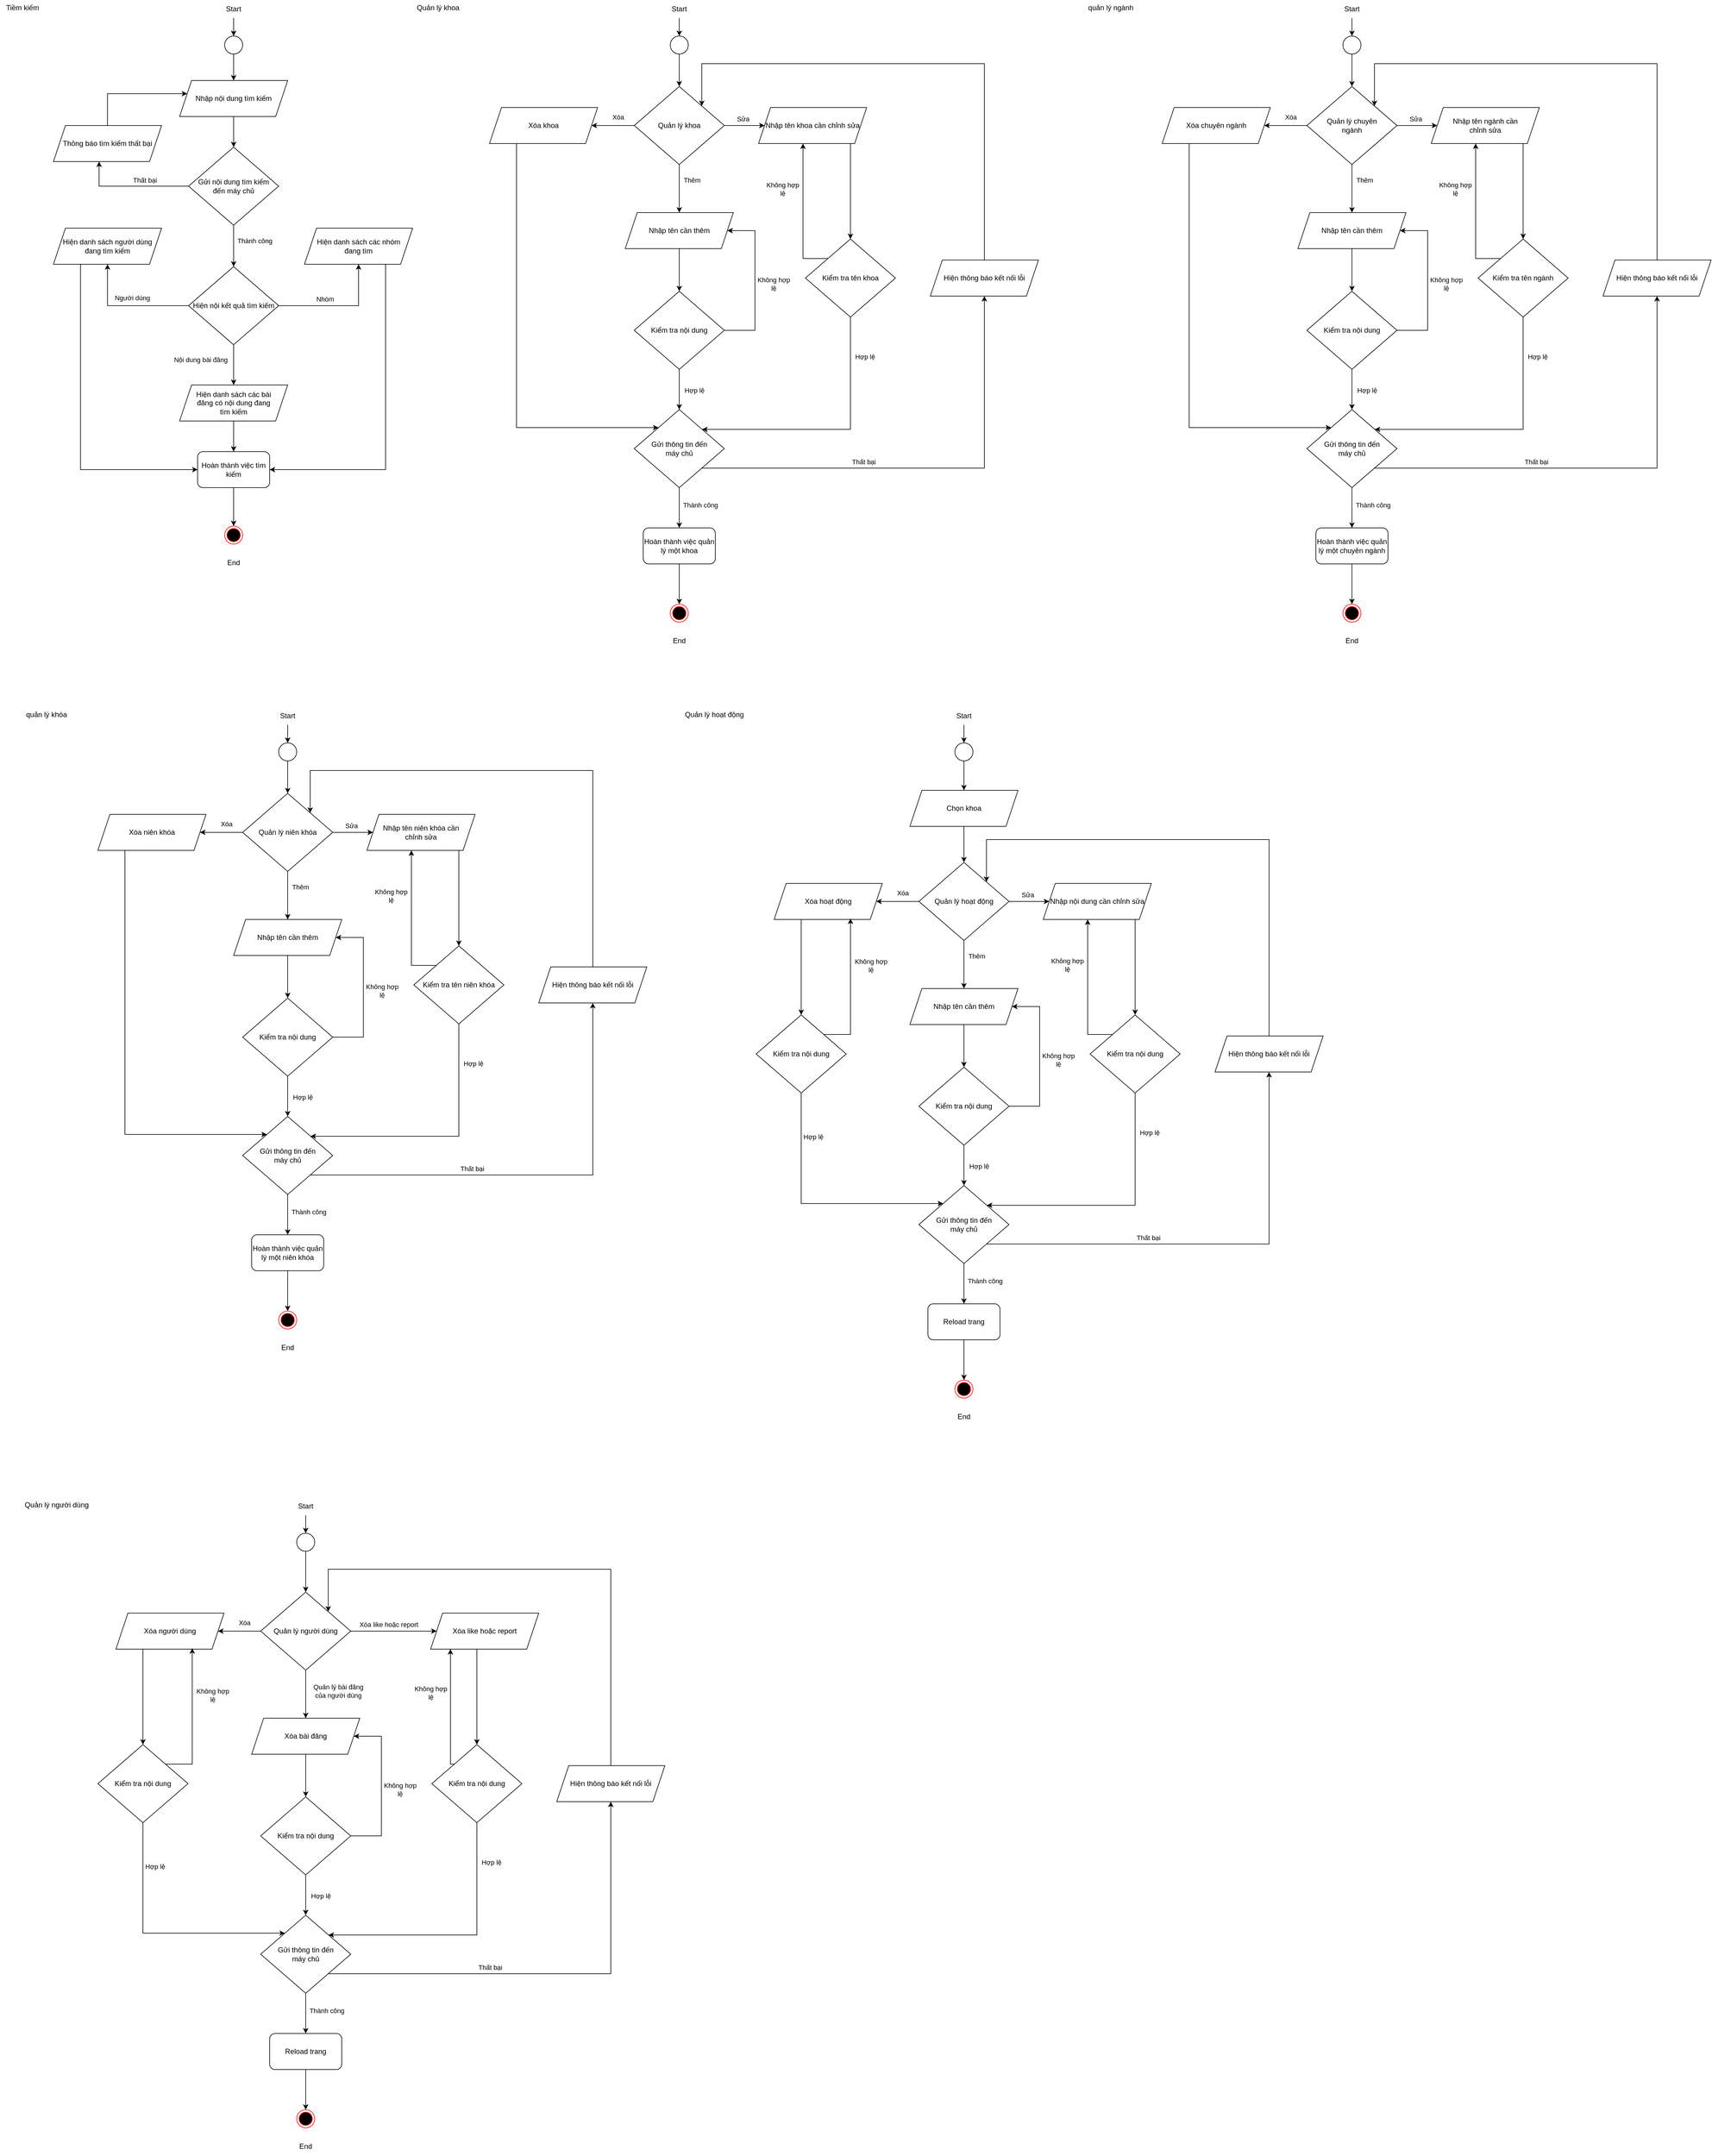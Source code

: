 <mxfile version="24.8.4">
  <diagram name="Page-1" id="jaGCuA6I-DwE8CbabSFz">
    <mxGraphModel dx="2049" dy="1181" grid="0" gridSize="10" guides="1" tooltips="1" connect="1" arrows="1" fold="1" page="1" pageScale="1" pageWidth="3300" pageHeight="4681" math="0" shadow="0">
      <root>
        <mxCell id="0" />
        <mxCell id="1" parent="0" />
        <mxCell id="jAo5l7hGSY5qiqxG5hAK-1" value="" style="ellipse;whiteSpace=wrap;html=1;aspect=fixed;" parent="1" vertex="1">
          <mxGeometry x="385" y="100" width="30" height="30" as="geometry" />
        </mxCell>
        <mxCell id="jAo5l7hGSY5qiqxG5hAK-2" value="" style="endArrow=classic;html=1;rounded=0;entryX=0.5;entryY=0;entryDx=0;entryDy=0;" parent="1" target="jAo5l7hGSY5qiqxG5hAK-1" edge="1">
          <mxGeometry width="50" height="50" relative="1" as="geometry">
            <mxPoint x="400" y="70" as="sourcePoint" />
            <mxPoint x="600" as="targetPoint" />
          </mxGeometry>
        </mxCell>
        <mxCell id="jAo5l7hGSY5qiqxG5hAK-3" value="Start" style="text;html=1;align=center;verticalAlign=middle;whiteSpace=wrap;rounded=0;" parent="1" vertex="1">
          <mxGeometry x="370" y="40" width="60" height="30" as="geometry" />
        </mxCell>
        <mxCell id="jAo5l7hGSY5qiqxG5hAK-4" value="" style="endArrow=classic;html=1;rounded=0;exitX=0.5;exitY=1;exitDx=0;exitDy=0;" parent="1" source="jAo5l7hGSY5qiqxG5hAK-1" edge="1" target="9XQ3Sm7CA4HVjXgFIyfI-13">
          <mxGeometry width="50" height="50" relative="1" as="geometry">
            <mxPoint x="435" y="280" as="sourcePoint" />
            <mxPoint x="400" y="184" as="targetPoint" />
          </mxGeometry>
        </mxCell>
        <mxCell id="jAo5l7hGSY5qiqxG5hAK-9" style="edgeStyle=orthogonalEdgeStyle;rounded=0;orthogonalLoop=1;jettySize=auto;html=1;entryX=0.5;entryY=0;entryDx=0;entryDy=0;" parent="1" source="9XQ3Sm7CA4HVjXgFIyfI-21" target="jAo5l7hGSY5qiqxG5hAK-12" edge="1">
          <mxGeometry relative="1" as="geometry">
            <mxPoint x="405" y="868" as="sourcePoint" />
          </mxGeometry>
        </mxCell>
        <mxCell id="jAo5l7hGSY5qiqxG5hAK-12" value="" style="ellipse;html=1;shape=endState;fillColor=#000000;strokeColor=#ff0000;" parent="1" vertex="1">
          <mxGeometry x="385" y="916" width="30" height="30" as="geometry" />
        </mxCell>
        <mxCell id="jAo5l7hGSY5qiqxG5hAK-13" value="End" style="text;html=1;align=center;verticalAlign=middle;whiteSpace=wrap;rounded=0;" parent="1" vertex="1">
          <mxGeometry x="370" y="962" width="60" height="30" as="geometry" />
        </mxCell>
        <mxCell id="jAo5l7hGSY5qiqxG5hAK-16" value="Tiềm kiếm" style="text;html=1;align=center;verticalAlign=middle;resizable=0;points=[];autosize=1;strokeColor=none;fillColor=none;" parent="1" vertex="1">
          <mxGeometry x="11" y="40" width="73" height="26" as="geometry" />
        </mxCell>
        <mxCell id="jAo5l7hGSY5qiqxG5hAK-26" value="" style="ellipse;whiteSpace=wrap;html=1;aspect=fixed;" parent="1" vertex="1">
          <mxGeometry x="1127" y="100" width="30" height="30" as="geometry" />
        </mxCell>
        <mxCell id="jAo5l7hGSY5qiqxG5hAK-27" value="" style="endArrow=classic;html=1;rounded=0;entryX=0.5;entryY=0;entryDx=0;entryDy=0;" parent="1" target="jAo5l7hGSY5qiqxG5hAK-26" edge="1">
          <mxGeometry width="50" height="50" relative="1" as="geometry">
            <mxPoint x="1142" y="70" as="sourcePoint" />
            <mxPoint x="1342" as="targetPoint" />
          </mxGeometry>
        </mxCell>
        <mxCell id="jAo5l7hGSY5qiqxG5hAK-28" value="Start" style="text;html=1;align=center;verticalAlign=middle;whiteSpace=wrap;rounded=0;" parent="1" vertex="1">
          <mxGeometry x="1112" y="40" width="60" height="30" as="geometry" />
        </mxCell>
        <mxCell id="jAo5l7hGSY5qiqxG5hAK-29" value="" style="endArrow=classic;html=1;rounded=0;exitX=0.5;exitY=1;exitDx=0;exitDy=0;" parent="1" source="jAo5l7hGSY5qiqxG5hAK-26" target="jAo5l7hGSY5qiqxG5hAK-32" edge="1">
          <mxGeometry width="50" height="50" relative="1" as="geometry">
            <mxPoint x="1177" y="280" as="sourcePoint" />
            <mxPoint x="1142" y="180" as="targetPoint" />
          </mxGeometry>
        </mxCell>
        <mxCell id="jAo5l7hGSY5qiqxG5hAK-52" style="edgeStyle=orthogonalEdgeStyle;rounded=0;orthogonalLoop=1;jettySize=auto;html=1;" parent="1" source="jAo5l7hGSY5qiqxG5hAK-32" target="jAo5l7hGSY5qiqxG5hAK-51" edge="1">
          <mxGeometry relative="1" as="geometry" />
        </mxCell>
        <mxCell id="jAo5l7hGSY5qiqxG5hAK-53" value="Thêm" style="edgeLabel;html=1;align=center;verticalAlign=middle;resizable=0;points=[];" parent="jAo5l7hGSY5qiqxG5hAK-52" vertex="1" connectable="0">
          <mxGeometry x="-0.252" y="-2" relative="1" as="geometry">
            <mxPoint x="23" y="-4" as="offset" />
          </mxGeometry>
        </mxCell>
        <mxCell id="jAo5l7hGSY5qiqxG5hAK-54" style="edgeStyle=orthogonalEdgeStyle;rounded=0;orthogonalLoop=1;jettySize=auto;html=1;" parent="1" source="jAo5l7hGSY5qiqxG5hAK-32" target="jAo5l7hGSY5qiqxG5hAK-48" edge="1">
          <mxGeometry relative="1" as="geometry" />
        </mxCell>
        <mxCell id="jAo5l7hGSY5qiqxG5hAK-55" value="Sửa" style="edgeLabel;html=1;align=center;verticalAlign=middle;resizable=0;points=[];" parent="jAo5l7hGSY5qiqxG5hAK-54" vertex="1" connectable="0">
          <mxGeometry x="-0.167" y="-4" relative="1" as="geometry">
            <mxPoint x="3" y="-15" as="offset" />
          </mxGeometry>
        </mxCell>
        <mxCell id="jAo5l7hGSY5qiqxG5hAK-57" style="edgeStyle=orthogonalEdgeStyle;rounded=0;orthogonalLoop=1;jettySize=auto;html=1;" parent="1" source="jAo5l7hGSY5qiqxG5hAK-32" target="jAo5l7hGSY5qiqxG5hAK-56" edge="1">
          <mxGeometry relative="1" as="geometry" />
        </mxCell>
        <mxCell id="jAo5l7hGSY5qiqxG5hAK-58" value="Xóa" style="edgeLabel;html=1;align=center;verticalAlign=middle;resizable=0;points=[];" parent="jAo5l7hGSY5qiqxG5hAK-57" vertex="1" connectable="0">
          <mxGeometry x="-0.213" y="5" relative="1" as="geometry">
            <mxPoint x="1" y="-19" as="offset" />
          </mxGeometry>
        </mxCell>
        <mxCell id="jAo5l7hGSY5qiqxG5hAK-32" value="Quản lý khoa" style="rhombus;whiteSpace=wrap;html=1;" parent="1" vertex="1">
          <mxGeometry x="1067" y="184" width="150" height="130" as="geometry" />
        </mxCell>
        <mxCell id="jAo5l7hGSY5qiqxG5hAK-34" style="edgeStyle=orthogonalEdgeStyle;rounded=0;orthogonalLoop=1;jettySize=auto;html=1;entryX=0.5;entryY=0;entryDx=0;entryDy=0;" parent="1" source="jAo5l7hGSY5qiqxG5hAK-35" target="jAo5l7hGSY5qiqxG5hAK-37" edge="1">
          <mxGeometry relative="1" as="geometry" />
        </mxCell>
        <mxCell id="jAo5l7hGSY5qiqxG5hAK-35" value="Hoàn thành việc quản lý một khoa" style="rounded=1;whiteSpace=wrap;html=1;" parent="1" vertex="1">
          <mxGeometry x="1082" y="919" width="120" height="60" as="geometry" />
        </mxCell>
        <mxCell id="jAo5l7hGSY5qiqxG5hAK-37" value="" style="ellipse;html=1;shape=endState;fillColor=#000000;strokeColor=#ff0000;" parent="1" vertex="1">
          <mxGeometry x="1127" y="1046" width="30" height="30" as="geometry" />
        </mxCell>
        <mxCell id="jAo5l7hGSY5qiqxG5hAK-38" value="End" style="text;html=1;align=center;verticalAlign=middle;whiteSpace=wrap;rounded=0;" parent="1" vertex="1">
          <mxGeometry x="1112" y="1092" width="60" height="30" as="geometry" />
        </mxCell>
        <mxCell id="jAo5l7hGSY5qiqxG5hAK-41" value="Quản lý khoa" style="text;html=1;align=center;verticalAlign=middle;resizable=0;points=[];autosize=1;strokeColor=none;fillColor=none;" parent="1" vertex="1">
          <mxGeometry x="695" y="40" width="89" height="26" as="geometry" />
        </mxCell>
        <mxCell id="jAo5l7hGSY5qiqxG5hAK-71" style="edgeStyle=orthogonalEdgeStyle;rounded=0;orthogonalLoop=1;jettySize=auto;html=1;exitX=0.75;exitY=1;exitDx=0;exitDy=0;" parent="1" source="jAo5l7hGSY5qiqxG5hAK-48" target="jAo5l7hGSY5qiqxG5hAK-69" edge="1">
          <mxGeometry relative="1" as="geometry">
            <Array as="points">
              <mxPoint x="1427" y="279" />
            </Array>
          </mxGeometry>
        </mxCell>
        <mxCell id="jAo5l7hGSY5qiqxG5hAK-48" value="Nhập tên khoa cần chỉnh sửa" style="shape=parallelogram;perimeter=parallelogramPerimeter;whiteSpace=wrap;html=1;fixedSize=1;" parent="1" vertex="1">
          <mxGeometry x="1274" y="219" width="180" height="60" as="geometry" />
        </mxCell>
        <mxCell id="jAo5l7hGSY5qiqxG5hAK-64" style="edgeStyle=orthogonalEdgeStyle;rounded=0;orthogonalLoop=1;jettySize=auto;html=1;" parent="1" source="jAo5l7hGSY5qiqxG5hAK-51" target="jAo5l7hGSY5qiqxG5hAK-63" edge="1">
          <mxGeometry relative="1" as="geometry" />
        </mxCell>
        <mxCell id="jAo5l7hGSY5qiqxG5hAK-51" value="Nhập tên cần thêm" style="shape=parallelogram;perimeter=parallelogramPerimeter;whiteSpace=wrap;html=1;fixedSize=1;" parent="1" vertex="1">
          <mxGeometry x="1052" y="394" width="180" height="60" as="geometry" />
        </mxCell>
        <mxCell id="jAo5l7hGSY5qiqxG5hAK-56" value="Xóa khoa" style="shape=parallelogram;perimeter=parallelogramPerimeter;whiteSpace=wrap;html=1;fixedSize=1;" parent="1" vertex="1">
          <mxGeometry x="826" y="219" width="180" height="60" as="geometry" />
        </mxCell>
        <mxCell id="jAo5l7hGSY5qiqxG5hAK-65" style="edgeStyle=orthogonalEdgeStyle;rounded=0;orthogonalLoop=1;jettySize=auto;html=1;exitX=1;exitY=0.5;exitDx=0;exitDy=0;" parent="1" source="jAo5l7hGSY5qiqxG5hAK-63" target="jAo5l7hGSY5qiqxG5hAK-51" edge="1">
          <mxGeometry relative="1" as="geometry">
            <Array as="points">
              <mxPoint x="1268" y="590" />
              <mxPoint x="1268" y="424" />
            </Array>
          </mxGeometry>
        </mxCell>
        <mxCell id="jAo5l7hGSY5qiqxG5hAK-66" value="Không hợp&lt;div&gt;lệ&lt;/div&gt;" style="edgeLabel;html=1;align=center;verticalAlign=middle;resizable=0;points=[];" parent="jAo5l7hGSY5qiqxG5hAK-65" vertex="1" connectable="0">
          <mxGeometry x="0.015" y="3" relative="1" as="geometry">
            <mxPoint x="34" y="5" as="offset" />
          </mxGeometry>
        </mxCell>
        <mxCell id="jAo5l7hGSY5qiqxG5hAK-67" style="edgeStyle=orthogonalEdgeStyle;rounded=0;orthogonalLoop=1;jettySize=auto;html=1;" parent="1" source="jAo5l7hGSY5qiqxG5hAK-63" target="jAo5l7hGSY5qiqxG5hAK-81" edge="1">
          <mxGeometry relative="1" as="geometry" />
        </mxCell>
        <mxCell id="jAo5l7hGSY5qiqxG5hAK-68" value="Hợp lệ" style="edgeLabel;html=1;align=center;verticalAlign=middle;resizable=0;points=[];" parent="jAo5l7hGSY5qiqxG5hAK-67" vertex="1" connectable="0">
          <mxGeometry x="-0.287" y="-3" relative="1" as="geometry">
            <mxPoint x="28" y="11" as="offset" />
          </mxGeometry>
        </mxCell>
        <mxCell id="jAo5l7hGSY5qiqxG5hAK-63" value="Kiểm tra nội dung" style="rhombus;whiteSpace=wrap;html=1;" parent="1" vertex="1">
          <mxGeometry x="1067" y="525" width="150" height="130" as="geometry" />
        </mxCell>
        <mxCell id="jAo5l7hGSY5qiqxG5hAK-70" style="edgeStyle=orthogonalEdgeStyle;rounded=0;orthogonalLoop=1;jettySize=auto;html=1;exitX=0;exitY=0;exitDx=0;exitDy=0;" parent="1" source="jAo5l7hGSY5qiqxG5hAK-69" target="jAo5l7hGSY5qiqxG5hAK-48" edge="1">
          <mxGeometry relative="1" as="geometry">
            <Array as="points">
              <mxPoint x="1348" y="471" />
            </Array>
          </mxGeometry>
        </mxCell>
        <mxCell id="jAo5l7hGSY5qiqxG5hAK-72" value="Không hợp&lt;div&gt;lệ&lt;/div&gt;" style="edgeLabel;html=1;align=center;verticalAlign=middle;resizable=0;points=[];" parent="jAo5l7hGSY5qiqxG5hAK-70" vertex="1" connectable="0">
          <mxGeometry x="0.224" y="-4" relative="1" as="geometry">
            <mxPoint x="-38" y="-15" as="offset" />
          </mxGeometry>
        </mxCell>
        <mxCell id="jAo5l7hGSY5qiqxG5hAK-73" style="edgeStyle=orthogonalEdgeStyle;rounded=0;orthogonalLoop=1;jettySize=auto;html=1;exitX=0.5;exitY=1;exitDx=0;exitDy=0;" parent="1" source="jAo5l7hGSY5qiqxG5hAK-81" target="jAo5l7hGSY5qiqxG5hAK-35" edge="1">
          <mxGeometry relative="1" as="geometry">
            <Array as="points" />
          </mxGeometry>
        </mxCell>
        <mxCell id="jAo5l7hGSY5qiqxG5hAK-84" value="Thành công" style="edgeLabel;html=1;align=center;verticalAlign=middle;resizable=0;points=[];" parent="jAo5l7hGSY5qiqxG5hAK-73" vertex="1" connectable="0">
          <mxGeometry x="-0.412" y="2" relative="1" as="geometry">
            <mxPoint x="33" y="9" as="offset" />
          </mxGeometry>
        </mxCell>
        <mxCell id="jAo5l7hGSY5qiqxG5hAK-69" value="Kiểm tra tên khoa" style="rhombus;whiteSpace=wrap;html=1;" parent="1" vertex="1">
          <mxGeometry x="1352" y="438" width="150" height="130" as="geometry" />
        </mxCell>
        <mxCell id="jAo5l7hGSY5qiqxG5hAK-79" style="edgeStyle=orthogonalEdgeStyle;rounded=0;orthogonalLoop=1;jettySize=auto;html=1;" parent="1" source="jAo5l7hGSY5qiqxG5hAK-56" target="jAo5l7hGSY5qiqxG5hAK-81" edge="1">
          <mxGeometry relative="1" as="geometry">
            <Array as="points">
              <mxPoint x="871" y="752" />
            </Array>
            <mxPoint x="871.0" y="568" as="sourcePoint" />
          </mxGeometry>
        </mxCell>
        <mxCell id="jAo5l7hGSY5qiqxG5hAK-82" value="" style="edgeStyle=orthogonalEdgeStyle;rounded=0;orthogonalLoop=1;jettySize=auto;html=1;exitX=0.5;exitY=1;exitDx=0;exitDy=0;" parent="1" source="jAo5l7hGSY5qiqxG5hAK-69" target="jAo5l7hGSY5qiqxG5hAK-81" edge="1">
          <mxGeometry relative="1" as="geometry">
            <mxPoint x="1427" y="568" as="sourcePoint" />
            <mxPoint x="1142" y="893" as="targetPoint" />
            <Array as="points">
              <mxPoint x="1427" y="755" />
            </Array>
          </mxGeometry>
        </mxCell>
        <mxCell id="jAo5l7hGSY5qiqxG5hAK-83" value="Hợp lệ" style="edgeLabel;html=1;align=center;verticalAlign=middle;resizable=0;points=[];" parent="jAo5l7hGSY5qiqxG5hAK-82" vertex="1" connectable="0">
          <mxGeometry x="-0.523" y="6" relative="1" as="geometry">
            <mxPoint x="18" y="-38" as="offset" />
          </mxGeometry>
        </mxCell>
        <mxCell id="jAo5l7hGSY5qiqxG5hAK-86" style="edgeStyle=orthogonalEdgeStyle;rounded=0;orthogonalLoop=1;jettySize=auto;html=1;exitX=1;exitY=1;exitDx=0;exitDy=0;" parent="1" source="jAo5l7hGSY5qiqxG5hAK-81" target="jAo5l7hGSY5qiqxG5hAK-85" edge="1">
          <mxGeometry relative="1" as="geometry" />
        </mxCell>
        <mxCell id="jAo5l7hGSY5qiqxG5hAK-87" value="Thất bại" style="edgeLabel;html=1;align=center;verticalAlign=middle;resizable=0;points=[];" parent="jAo5l7hGSY5qiqxG5hAK-86" vertex="1" connectable="0">
          <mxGeometry x="-0.286" relative="1" as="geometry">
            <mxPoint x="-1" y="-11" as="offset" />
          </mxGeometry>
        </mxCell>
        <mxCell id="jAo5l7hGSY5qiqxG5hAK-81" value="Gửi thông tin đến&lt;div&gt;máy chủ&lt;/div&gt;" style="rhombus;whiteSpace=wrap;html=1;" parent="1" vertex="1">
          <mxGeometry x="1067" y="722" width="150" height="130" as="geometry" />
        </mxCell>
        <mxCell id="jAo5l7hGSY5qiqxG5hAK-88" style="edgeStyle=orthogonalEdgeStyle;rounded=0;orthogonalLoop=1;jettySize=auto;html=1;exitX=0.5;exitY=0;exitDx=0;exitDy=0;entryX=1;entryY=0;entryDx=0;entryDy=0;" parent="1" source="jAo5l7hGSY5qiqxG5hAK-85" target="jAo5l7hGSY5qiqxG5hAK-32" edge="1">
          <mxGeometry relative="1" as="geometry">
            <Array as="points">
              <mxPoint x="1650" y="146" />
              <mxPoint x="1179" y="146" />
            </Array>
          </mxGeometry>
        </mxCell>
        <mxCell id="jAo5l7hGSY5qiqxG5hAK-85" value="Hiện thông báo kết nối lỗi" style="shape=parallelogram;perimeter=parallelogramPerimeter;whiteSpace=wrap;html=1;fixedSize=1;" parent="1" vertex="1">
          <mxGeometry x="1560" y="473" width="180" height="60" as="geometry" />
        </mxCell>
        <mxCell id="jAo5l7hGSY5qiqxG5hAK-90" value="" style="ellipse;whiteSpace=wrap;html=1;aspect=fixed;" parent="1" vertex="1">
          <mxGeometry x="2247" y="100" width="30" height="30" as="geometry" />
        </mxCell>
        <mxCell id="jAo5l7hGSY5qiqxG5hAK-91" value="" style="endArrow=classic;html=1;rounded=0;entryX=0.5;entryY=0;entryDx=0;entryDy=0;" parent="1" target="jAo5l7hGSY5qiqxG5hAK-90" edge="1">
          <mxGeometry width="50" height="50" relative="1" as="geometry">
            <mxPoint x="2262" y="70" as="sourcePoint" />
            <mxPoint x="2462" as="targetPoint" />
          </mxGeometry>
        </mxCell>
        <mxCell id="jAo5l7hGSY5qiqxG5hAK-92" value="Start" style="text;html=1;align=center;verticalAlign=middle;whiteSpace=wrap;rounded=0;" parent="1" vertex="1">
          <mxGeometry x="2232" y="40" width="60" height="30" as="geometry" />
        </mxCell>
        <mxCell id="jAo5l7hGSY5qiqxG5hAK-93" value="" style="endArrow=classic;html=1;rounded=0;exitX=0.5;exitY=1;exitDx=0;exitDy=0;" parent="1" source="jAo5l7hGSY5qiqxG5hAK-90" target="jAo5l7hGSY5qiqxG5hAK-100" edge="1">
          <mxGeometry width="50" height="50" relative="1" as="geometry">
            <mxPoint x="2297" y="280" as="sourcePoint" />
            <mxPoint x="2262" y="180" as="targetPoint" />
          </mxGeometry>
        </mxCell>
        <mxCell id="jAo5l7hGSY5qiqxG5hAK-94" style="edgeStyle=orthogonalEdgeStyle;rounded=0;orthogonalLoop=1;jettySize=auto;html=1;" parent="1" source="jAo5l7hGSY5qiqxG5hAK-100" target="jAo5l7hGSY5qiqxG5hAK-109" edge="1">
          <mxGeometry relative="1" as="geometry" />
        </mxCell>
        <mxCell id="jAo5l7hGSY5qiqxG5hAK-95" value="Thêm" style="edgeLabel;html=1;align=center;verticalAlign=middle;resizable=0;points=[];" parent="jAo5l7hGSY5qiqxG5hAK-94" vertex="1" connectable="0">
          <mxGeometry x="-0.252" y="-2" relative="1" as="geometry">
            <mxPoint x="23" y="-4" as="offset" />
          </mxGeometry>
        </mxCell>
        <mxCell id="jAo5l7hGSY5qiqxG5hAK-96" style="edgeStyle=orthogonalEdgeStyle;rounded=0;orthogonalLoop=1;jettySize=auto;html=1;" parent="1" source="jAo5l7hGSY5qiqxG5hAK-100" target="jAo5l7hGSY5qiqxG5hAK-107" edge="1">
          <mxGeometry relative="1" as="geometry" />
        </mxCell>
        <mxCell id="jAo5l7hGSY5qiqxG5hAK-97" value="Sửa" style="edgeLabel;html=1;align=center;verticalAlign=middle;resizable=0;points=[];" parent="jAo5l7hGSY5qiqxG5hAK-96" vertex="1" connectable="0">
          <mxGeometry x="-0.167" y="-4" relative="1" as="geometry">
            <mxPoint x="3" y="-15" as="offset" />
          </mxGeometry>
        </mxCell>
        <mxCell id="jAo5l7hGSY5qiqxG5hAK-98" style="edgeStyle=orthogonalEdgeStyle;rounded=0;orthogonalLoop=1;jettySize=auto;html=1;" parent="1" source="jAo5l7hGSY5qiqxG5hAK-100" target="jAo5l7hGSY5qiqxG5hAK-111" edge="1">
          <mxGeometry relative="1" as="geometry" />
        </mxCell>
        <mxCell id="jAo5l7hGSY5qiqxG5hAK-99" value="Xóa" style="edgeLabel;html=1;align=center;verticalAlign=middle;resizable=0;points=[];" parent="jAo5l7hGSY5qiqxG5hAK-98" vertex="1" connectable="0">
          <mxGeometry x="-0.213" y="5" relative="1" as="geometry">
            <mxPoint x="1" y="-19" as="offset" />
          </mxGeometry>
        </mxCell>
        <mxCell id="jAo5l7hGSY5qiqxG5hAK-100" value="Quản lý chuyên&lt;div&gt;ngành&lt;/div&gt;" style="rhombus;whiteSpace=wrap;html=1;" parent="1" vertex="1">
          <mxGeometry x="2187" y="184" width="150" height="130" as="geometry" />
        </mxCell>
        <mxCell id="jAo5l7hGSY5qiqxG5hAK-101" style="edgeStyle=orthogonalEdgeStyle;rounded=0;orthogonalLoop=1;jettySize=auto;html=1;entryX=0.5;entryY=0;entryDx=0;entryDy=0;" parent="1" source="jAo5l7hGSY5qiqxG5hAK-102" target="jAo5l7hGSY5qiqxG5hAK-103" edge="1">
          <mxGeometry relative="1" as="geometry" />
        </mxCell>
        <mxCell id="jAo5l7hGSY5qiqxG5hAK-102" value="Hoàn thành việc quản lý một chuyên ngành" style="rounded=1;whiteSpace=wrap;html=1;" parent="1" vertex="1">
          <mxGeometry x="2202" y="919" width="120" height="60" as="geometry" />
        </mxCell>
        <mxCell id="jAo5l7hGSY5qiqxG5hAK-103" value="" style="ellipse;html=1;shape=endState;fillColor=#000000;strokeColor=#ff0000;" parent="1" vertex="1">
          <mxGeometry x="2247" y="1046" width="30" height="30" as="geometry" />
        </mxCell>
        <mxCell id="jAo5l7hGSY5qiqxG5hAK-104" value="End" style="text;html=1;align=center;verticalAlign=middle;whiteSpace=wrap;rounded=0;" parent="1" vertex="1">
          <mxGeometry x="2232" y="1092" width="60" height="30" as="geometry" />
        </mxCell>
        <mxCell id="jAo5l7hGSY5qiqxG5hAK-105" value="quản lý ngành" style="text;html=1;align=center;verticalAlign=middle;resizable=0;points=[];autosize=1;strokeColor=none;fillColor=none;" parent="1" vertex="1">
          <mxGeometry x="1813" y="40" width="93" height="26" as="geometry" />
        </mxCell>
        <mxCell id="jAo5l7hGSY5qiqxG5hAK-106" style="edgeStyle=orthogonalEdgeStyle;rounded=0;orthogonalLoop=1;jettySize=auto;html=1;exitX=0.75;exitY=1;exitDx=0;exitDy=0;" parent="1" source="jAo5l7hGSY5qiqxG5hAK-107" target="jAo5l7hGSY5qiqxG5hAK-121" edge="1">
          <mxGeometry relative="1" as="geometry">
            <Array as="points">
              <mxPoint x="2547" y="279" />
            </Array>
          </mxGeometry>
        </mxCell>
        <mxCell id="jAo5l7hGSY5qiqxG5hAK-107" value="Nhập tên ngành cần&lt;div&gt;chỉnh sửa&lt;/div&gt;" style="shape=parallelogram;perimeter=parallelogramPerimeter;whiteSpace=wrap;html=1;fixedSize=1;" parent="1" vertex="1">
          <mxGeometry x="2394" y="219" width="180" height="60" as="geometry" />
        </mxCell>
        <mxCell id="jAo5l7hGSY5qiqxG5hAK-108" style="edgeStyle=orthogonalEdgeStyle;rounded=0;orthogonalLoop=1;jettySize=auto;html=1;" parent="1" source="jAo5l7hGSY5qiqxG5hAK-109" target="jAo5l7hGSY5qiqxG5hAK-116" edge="1">
          <mxGeometry relative="1" as="geometry" />
        </mxCell>
        <mxCell id="jAo5l7hGSY5qiqxG5hAK-109" value="Nhập tên cần thêm" style="shape=parallelogram;perimeter=parallelogramPerimeter;whiteSpace=wrap;html=1;fixedSize=1;" parent="1" vertex="1">
          <mxGeometry x="2172" y="394" width="180" height="60" as="geometry" />
        </mxCell>
        <mxCell id="jAo5l7hGSY5qiqxG5hAK-111" value="Xóa chuyên ngành" style="shape=parallelogram;perimeter=parallelogramPerimeter;whiteSpace=wrap;html=1;fixedSize=1;" parent="1" vertex="1">
          <mxGeometry x="1946" y="219" width="180" height="60" as="geometry" />
        </mxCell>
        <mxCell id="jAo5l7hGSY5qiqxG5hAK-112" style="edgeStyle=orthogonalEdgeStyle;rounded=0;orthogonalLoop=1;jettySize=auto;html=1;exitX=1;exitY=0.5;exitDx=0;exitDy=0;" parent="1" source="jAo5l7hGSY5qiqxG5hAK-116" target="jAo5l7hGSY5qiqxG5hAK-109" edge="1">
          <mxGeometry relative="1" as="geometry">
            <Array as="points">
              <mxPoint x="2388" y="590" />
              <mxPoint x="2388" y="424" />
            </Array>
          </mxGeometry>
        </mxCell>
        <mxCell id="jAo5l7hGSY5qiqxG5hAK-113" value="Không hợp&lt;div&gt;lệ&lt;/div&gt;" style="edgeLabel;html=1;align=center;verticalAlign=middle;resizable=0;points=[];" parent="jAo5l7hGSY5qiqxG5hAK-112" vertex="1" connectable="0">
          <mxGeometry x="0.015" y="3" relative="1" as="geometry">
            <mxPoint x="34" y="5" as="offset" />
          </mxGeometry>
        </mxCell>
        <mxCell id="jAo5l7hGSY5qiqxG5hAK-114" style="edgeStyle=orthogonalEdgeStyle;rounded=0;orthogonalLoop=1;jettySize=auto;html=1;" parent="1" source="jAo5l7hGSY5qiqxG5hAK-116" target="jAo5l7hGSY5qiqxG5hAK-131" edge="1">
          <mxGeometry relative="1" as="geometry" />
        </mxCell>
        <mxCell id="jAo5l7hGSY5qiqxG5hAK-115" value="Hợp lệ" style="edgeLabel;html=1;align=center;verticalAlign=middle;resizable=0;points=[];" parent="jAo5l7hGSY5qiqxG5hAK-114" vertex="1" connectable="0">
          <mxGeometry x="-0.287" y="-3" relative="1" as="geometry">
            <mxPoint x="28" y="11" as="offset" />
          </mxGeometry>
        </mxCell>
        <mxCell id="jAo5l7hGSY5qiqxG5hAK-116" value="Kiểm tra nội dung" style="rhombus;whiteSpace=wrap;html=1;" parent="1" vertex="1">
          <mxGeometry x="2187" y="525" width="150" height="130" as="geometry" />
        </mxCell>
        <mxCell id="jAo5l7hGSY5qiqxG5hAK-117" style="edgeStyle=orthogonalEdgeStyle;rounded=0;orthogonalLoop=1;jettySize=auto;html=1;exitX=0;exitY=0;exitDx=0;exitDy=0;" parent="1" source="jAo5l7hGSY5qiqxG5hAK-121" target="jAo5l7hGSY5qiqxG5hAK-107" edge="1">
          <mxGeometry relative="1" as="geometry">
            <Array as="points">
              <mxPoint x="2468" y="471" />
            </Array>
          </mxGeometry>
        </mxCell>
        <mxCell id="jAo5l7hGSY5qiqxG5hAK-118" value="Không hợp&lt;div&gt;lệ&lt;/div&gt;" style="edgeLabel;html=1;align=center;verticalAlign=middle;resizable=0;points=[];" parent="jAo5l7hGSY5qiqxG5hAK-117" vertex="1" connectable="0">
          <mxGeometry x="0.224" y="-4" relative="1" as="geometry">
            <mxPoint x="-38" y="-15" as="offset" />
          </mxGeometry>
        </mxCell>
        <mxCell id="jAo5l7hGSY5qiqxG5hAK-119" style="edgeStyle=orthogonalEdgeStyle;rounded=0;orthogonalLoop=1;jettySize=auto;html=1;exitX=0.5;exitY=1;exitDx=0;exitDy=0;" parent="1" source="jAo5l7hGSY5qiqxG5hAK-131" target="jAo5l7hGSY5qiqxG5hAK-102" edge="1">
          <mxGeometry relative="1" as="geometry">
            <Array as="points" />
          </mxGeometry>
        </mxCell>
        <mxCell id="jAo5l7hGSY5qiqxG5hAK-120" value="Thành công" style="edgeLabel;html=1;align=center;verticalAlign=middle;resizable=0;points=[];" parent="jAo5l7hGSY5qiqxG5hAK-119" vertex="1" connectable="0">
          <mxGeometry x="-0.412" y="2" relative="1" as="geometry">
            <mxPoint x="33" y="9" as="offset" />
          </mxGeometry>
        </mxCell>
        <mxCell id="jAo5l7hGSY5qiqxG5hAK-121" value="Kiểm tra tên ngành" style="rhombus;whiteSpace=wrap;html=1;" parent="1" vertex="1">
          <mxGeometry x="2472" y="438" width="150" height="130" as="geometry" />
        </mxCell>
        <mxCell id="jAo5l7hGSY5qiqxG5hAK-122" style="edgeStyle=orthogonalEdgeStyle;rounded=0;orthogonalLoop=1;jettySize=auto;html=1;" parent="1" source="jAo5l7hGSY5qiqxG5hAK-111" target="jAo5l7hGSY5qiqxG5hAK-131" edge="1">
          <mxGeometry relative="1" as="geometry">
            <Array as="points">
              <mxPoint x="1991" y="752" />
            </Array>
            <mxPoint x="1991" y="568" as="sourcePoint" />
          </mxGeometry>
        </mxCell>
        <mxCell id="jAo5l7hGSY5qiqxG5hAK-127" value="" style="edgeStyle=orthogonalEdgeStyle;rounded=0;orthogonalLoop=1;jettySize=auto;html=1;exitX=0.5;exitY=1;exitDx=0;exitDy=0;" parent="1" source="jAo5l7hGSY5qiqxG5hAK-121" target="jAo5l7hGSY5qiqxG5hAK-131" edge="1">
          <mxGeometry relative="1" as="geometry">
            <mxPoint x="2547" y="568" as="sourcePoint" />
            <mxPoint x="2262" y="893" as="targetPoint" />
            <Array as="points">
              <mxPoint x="2547" y="755" />
            </Array>
          </mxGeometry>
        </mxCell>
        <mxCell id="jAo5l7hGSY5qiqxG5hAK-128" value="Hợp lệ" style="edgeLabel;html=1;align=center;verticalAlign=middle;resizable=0;points=[];" parent="jAo5l7hGSY5qiqxG5hAK-127" vertex="1" connectable="0">
          <mxGeometry x="-0.523" y="6" relative="1" as="geometry">
            <mxPoint x="18" y="-38" as="offset" />
          </mxGeometry>
        </mxCell>
        <mxCell id="jAo5l7hGSY5qiqxG5hAK-129" style="edgeStyle=orthogonalEdgeStyle;rounded=0;orthogonalLoop=1;jettySize=auto;html=1;exitX=1;exitY=1;exitDx=0;exitDy=0;" parent="1" source="jAo5l7hGSY5qiqxG5hAK-131" target="jAo5l7hGSY5qiqxG5hAK-133" edge="1">
          <mxGeometry relative="1" as="geometry" />
        </mxCell>
        <mxCell id="jAo5l7hGSY5qiqxG5hAK-130" value="Thất bại" style="edgeLabel;html=1;align=center;verticalAlign=middle;resizable=0;points=[];" parent="jAo5l7hGSY5qiqxG5hAK-129" vertex="1" connectable="0">
          <mxGeometry x="-0.286" relative="1" as="geometry">
            <mxPoint x="-1" y="-11" as="offset" />
          </mxGeometry>
        </mxCell>
        <mxCell id="jAo5l7hGSY5qiqxG5hAK-131" value="Gửi thông tin đến&lt;div&gt;máy chủ&lt;/div&gt;" style="rhombus;whiteSpace=wrap;html=1;" parent="1" vertex="1">
          <mxGeometry x="2187" y="722" width="150" height="130" as="geometry" />
        </mxCell>
        <mxCell id="jAo5l7hGSY5qiqxG5hAK-132" style="edgeStyle=orthogonalEdgeStyle;rounded=0;orthogonalLoop=1;jettySize=auto;html=1;exitX=0.5;exitY=0;exitDx=0;exitDy=0;entryX=1;entryY=0;entryDx=0;entryDy=0;" parent="1" source="jAo5l7hGSY5qiqxG5hAK-133" target="jAo5l7hGSY5qiqxG5hAK-100" edge="1">
          <mxGeometry relative="1" as="geometry">
            <Array as="points">
              <mxPoint x="2770" y="146" />
              <mxPoint x="2299" y="146" />
            </Array>
          </mxGeometry>
        </mxCell>
        <mxCell id="jAo5l7hGSY5qiqxG5hAK-133" value="Hiện thông báo kết nối lỗi" style="shape=parallelogram;perimeter=parallelogramPerimeter;whiteSpace=wrap;html=1;fixedSize=1;" parent="1" vertex="1">
          <mxGeometry x="2680" y="473" width="180" height="60" as="geometry" />
        </mxCell>
        <mxCell id="jAo5l7hGSY5qiqxG5hAK-134" value="" style="ellipse;whiteSpace=wrap;html=1;aspect=fixed;" parent="1" vertex="1">
          <mxGeometry x="475" y="1277" width="30" height="30" as="geometry" />
        </mxCell>
        <mxCell id="jAo5l7hGSY5qiqxG5hAK-135" value="" style="endArrow=classic;html=1;rounded=0;entryX=0.5;entryY=0;entryDx=0;entryDy=0;" parent="1" target="jAo5l7hGSY5qiqxG5hAK-134" edge="1">
          <mxGeometry width="50" height="50" relative="1" as="geometry">
            <mxPoint x="490" y="1247" as="sourcePoint" />
            <mxPoint x="690" y="1177" as="targetPoint" />
          </mxGeometry>
        </mxCell>
        <mxCell id="jAo5l7hGSY5qiqxG5hAK-136" value="Start" style="text;html=1;align=center;verticalAlign=middle;whiteSpace=wrap;rounded=0;" parent="1" vertex="1">
          <mxGeometry x="460" y="1217" width="60" height="30" as="geometry" />
        </mxCell>
        <mxCell id="jAo5l7hGSY5qiqxG5hAK-137" value="" style="endArrow=classic;html=1;rounded=0;exitX=0.5;exitY=1;exitDx=0;exitDy=0;" parent="1" source="jAo5l7hGSY5qiqxG5hAK-134" target="jAo5l7hGSY5qiqxG5hAK-144" edge="1">
          <mxGeometry width="50" height="50" relative="1" as="geometry">
            <mxPoint x="525" y="1457" as="sourcePoint" />
            <mxPoint x="490" y="1357" as="targetPoint" />
          </mxGeometry>
        </mxCell>
        <mxCell id="jAo5l7hGSY5qiqxG5hAK-138" style="edgeStyle=orthogonalEdgeStyle;rounded=0;orthogonalLoop=1;jettySize=auto;html=1;" parent="1" source="jAo5l7hGSY5qiqxG5hAK-144" target="jAo5l7hGSY5qiqxG5hAK-153" edge="1">
          <mxGeometry relative="1" as="geometry" />
        </mxCell>
        <mxCell id="jAo5l7hGSY5qiqxG5hAK-139" value="Thêm" style="edgeLabel;html=1;align=center;verticalAlign=middle;resizable=0;points=[];" parent="jAo5l7hGSY5qiqxG5hAK-138" vertex="1" connectable="0">
          <mxGeometry x="-0.252" y="-2" relative="1" as="geometry">
            <mxPoint x="23" y="-4" as="offset" />
          </mxGeometry>
        </mxCell>
        <mxCell id="jAo5l7hGSY5qiqxG5hAK-140" style="edgeStyle=orthogonalEdgeStyle;rounded=0;orthogonalLoop=1;jettySize=auto;html=1;" parent="1" source="jAo5l7hGSY5qiqxG5hAK-144" target="jAo5l7hGSY5qiqxG5hAK-151" edge="1">
          <mxGeometry relative="1" as="geometry" />
        </mxCell>
        <mxCell id="jAo5l7hGSY5qiqxG5hAK-141" value="Sửa" style="edgeLabel;html=1;align=center;verticalAlign=middle;resizable=0;points=[];" parent="jAo5l7hGSY5qiqxG5hAK-140" vertex="1" connectable="0">
          <mxGeometry x="-0.167" y="-4" relative="1" as="geometry">
            <mxPoint x="3" y="-15" as="offset" />
          </mxGeometry>
        </mxCell>
        <mxCell id="jAo5l7hGSY5qiqxG5hAK-142" style="edgeStyle=orthogonalEdgeStyle;rounded=0;orthogonalLoop=1;jettySize=auto;html=1;" parent="1" source="jAo5l7hGSY5qiqxG5hAK-144" target="jAo5l7hGSY5qiqxG5hAK-155" edge="1">
          <mxGeometry relative="1" as="geometry" />
        </mxCell>
        <mxCell id="jAo5l7hGSY5qiqxG5hAK-143" value="Xóa" style="edgeLabel;html=1;align=center;verticalAlign=middle;resizable=0;points=[];" parent="jAo5l7hGSY5qiqxG5hAK-142" vertex="1" connectable="0">
          <mxGeometry x="-0.213" y="5" relative="1" as="geometry">
            <mxPoint x="1" y="-19" as="offset" />
          </mxGeometry>
        </mxCell>
        <mxCell id="jAo5l7hGSY5qiqxG5hAK-144" value="Quản lý niên khóa" style="rhombus;whiteSpace=wrap;html=1;" parent="1" vertex="1">
          <mxGeometry x="415" y="1361" width="150" height="130" as="geometry" />
        </mxCell>
        <mxCell id="jAo5l7hGSY5qiqxG5hAK-145" style="edgeStyle=orthogonalEdgeStyle;rounded=0;orthogonalLoop=1;jettySize=auto;html=1;entryX=0.5;entryY=0;entryDx=0;entryDy=0;" parent="1" source="jAo5l7hGSY5qiqxG5hAK-146" target="jAo5l7hGSY5qiqxG5hAK-147" edge="1">
          <mxGeometry relative="1" as="geometry" />
        </mxCell>
        <mxCell id="jAo5l7hGSY5qiqxG5hAK-146" value="Hoàn thành việc quản lý một niên khóa" style="rounded=1;whiteSpace=wrap;html=1;" parent="1" vertex="1">
          <mxGeometry x="430" y="2096" width="120" height="60" as="geometry" />
        </mxCell>
        <mxCell id="jAo5l7hGSY5qiqxG5hAK-147" value="" style="ellipse;html=1;shape=endState;fillColor=#000000;strokeColor=#ff0000;" parent="1" vertex="1">
          <mxGeometry x="475" y="2223" width="30" height="30" as="geometry" />
        </mxCell>
        <mxCell id="jAo5l7hGSY5qiqxG5hAK-148" value="End" style="text;html=1;align=center;verticalAlign=middle;whiteSpace=wrap;rounded=0;" parent="1" vertex="1">
          <mxGeometry x="460" y="2269" width="60" height="30" as="geometry" />
        </mxCell>
        <mxCell id="jAo5l7hGSY5qiqxG5hAK-149" value="quản lý khóa" style="text;html=1;align=center;verticalAlign=middle;resizable=0;points=[];autosize=1;strokeColor=none;fillColor=none;" parent="1" vertex="1">
          <mxGeometry x="45" y="1217" width="86" height="26" as="geometry" />
        </mxCell>
        <mxCell id="jAo5l7hGSY5qiqxG5hAK-150" style="edgeStyle=orthogonalEdgeStyle;rounded=0;orthogonalLoop=1;jettySize=auto;html=1;exitX=0.75;exitY=1;exitDx=0;exitDy=0;" parent="1" source="jAo5l7hGSY5qiqxG5hAK-151" target="jAo5l7hGSY5qiqxG5hAK-165" edge="1">
          <mxGeometry relative="1" as="geometry">
            <Array as="points">
              <mxPoint x="775" y="1456" />
            </Array>
          </mxGeometry>
        </mxCell>
        <mxCell id="jAo5l7hGSY5qiqxG5hAK-151" value="Nhập tên niên khóa cần&lt;div&gt;chỉnh sửa&lt;/div&gt;" style="shape=parallelogram;perimeter=parallelogramPerimeter;whiteSpace=wrap;html=1;fixedSize=1;" parent="1" vertex="1">
          <mxGeometry x="622" y="1396" width="180" height="60" as="geometry" />
        </mxCell>
        <mxCell id="jAo5l7hGSY5qiqxG5hAK-152" style="edgeStyle=orthogonalEdgeStyle;rounded=0;orthogonalLoop=1;jettySize=auto;html=1;" parent="1" source="jAo5l7hGSY5qiqxG5hAK-153" target="jAo5l7hGSY5qiqxG5hAK-160" edge="1">
          <mxGeometry relative="1" as="geometry" />
        </mxCell>
        <mxCell id="jAo5l7hGSY5qiqxG5hAK-153" value="Nhập tên cần thêm" style="shape=parallelogram;perimeter=parallelogramPerimeter;whiteSpace=wrap;html=1;fixedSize=1;" parent="1" vertex="1">
          <mxGeometry x="400" y="1571" width="180" height="60" as="geometry" />
        </mxCell>
        <mxCell id="jAo5l7hGSY5qiqxG5hAK-155" value="Xóa niên khóa" style="shape=parallelogram;perimeter=parallelogramPerimeter;whiteSpace=wrap;html=1;fixedSize=1;" parent="1" vertex="1">
          <mxGeometry x="174" y="1396" width="180" height="60" as="geometry" />
        </mxCell>
        <mxCell id="jAo5l7hGSY5qiqxG5hAK-156" style="edgeStyle=orthogonalEdgeStyle;rounded=0;orthogonalLoop=1;jettySize=auto;html=1;exitX=1;exitY=0.5;exitDx=0;exitDy=0;" parent="1" source="jAo5l7hGSY5qiqxG5hAK-160" target="jAo5l7hGSY5qiqxG5hAK-153" edge="1">
          <mxGeometry relative="1" as="geometry">
            <Array as="points">
              <mxPoint x="616" y="1767" />
              <mxPoint x="616" y="1601" />
            </Array>
          </mxGeometry>
        </mxCell>
        <mxCell id="jAo5l7hGSY5qiqxG5hAK-157" value="Không hợp&lt;div&gt;lệ&lt;/div&gt;" style="edgeLabel;html=1;align=center;verticalAlign=middle;resizable=0;points=[];" parent="jAo5l7hGSY5qiqxG5hAK-156" vertex="1" connectable="0">
          <mxGeometry x="0.015" y="3" relative="1" as="geometry">
            <mxPoint x="34" y="5" as="offset" />
          </mxGeometry>
        </mxCell>
        <mxCell id="jAo5l7hGSY5qiqxG5hAK-158" style="edgeStyle=orthogonalEdgeStyle;rounded=0;orthogonalLoop=1;jettySize=auto;html=1;" parent="1" source="jAo5l7hGSY5qiqxG5hAK-160" target="jAo5l7hGSY5qiqxG5hAK-175" edge="1">
          <mxGeometry relative="1" as="geometry" />
        </mxCell>
        <mxCell id="jAo5l7hGSY5qiqxG5hAK-159" value="Hợp lệ" style="edgeLabel;html=1;align=center;verticalAlign=middle;resizable=0;points=[];" parent="jAo5l7hGSY5qiqxG5hAK-158" vertex="1" connectable="0">
          <mxGeometry x="-0.287" y="-3" relative="1" as="geometry">
            <mxPoint x="28" y="11" as="offset" />
          </mxGeometry>
        </mxCell>
        <mxCell id="jAo5l7hGSY5qiqxG5hAK-160" value="Kiểm tra nội dung" style="rhombus;whiteSpace=wrap;html=1;" parent="1" vertex="1">
          <mxGeometry x="415" y="1702" width="150" height="130" as="geometry" />
        </mxCell>
        <mxCell id="jAo5l7hGSY5qiqxG5hAK-161" style="edgeStyle=orthogonalEdgeStyle;rounded=0;orthogonalLoop=1;jettySize=auto;html=1;exitX=0;exitY=0;exitDx=0;exitDy=0;" parent="1" source="jAo5l7hGSY5qiqxG5hAK-165" target="jAo5l7hGSY5qiqxG5hAK-151" edge="1">
          <mxGeometry relative="1" as="geometry">
            <Array as="points">
              <mxPoint x="696" y="1648" />
            </Array>
          </mxGeometry>
        </mxCell>
        <mxCell id="jAo5l7hGSY5qiqxG5hAK-162" value="Không hợp&lt;div&gt;lệ&lt;/div&gt;" style="edgeLabel;html=1;align=center;verticalAlign=middle;resizable=0;points=[];" parent="jAo5l7hGSY5qiqxG5hAK-161" vertex="1" connectable="0">
          <mxGeometry x="0.224" y="-4" relative="1" as="geometry">
            <mxPoint x="-38" y="-15" as="offset" />
          </mxGeometry>
        </mxCell>
        <mxCell id="jAo5l7hGSY5qiqxG5hAK-163" style="edgeStyle=orthogonalEdgeStyle;rounded=0;orthogonalLoop=1;jettySize=auto;html=1;exitX=0.5;exitY=1;exitDx=0;exitDy=0;" parent="1" source="jAo5l7hGSY5qiqxG5hAK-175" target="jAo5l7hGSY5qiqxG5hAK-146" edge="1">
          <mxGeometry relative="1" as="geometry">
            <Array as="points" />
          </mxGeometry>
        </mxCell>
        <mxCell id="jAo5l7hGSY5qiqxG5hAK-164" value="Thành công" style="edgeLabel;html=1;align=center;verticalAlign=middle;resizable=0;points=[];" parent="jAo5l7hGSY5qiqxG5hAK-163" vertex="1" connectable="0">
          <mxGeometry x="-0.412" y="2" relative="1" as="geometry">
            <mxPoint x="33" y="9" as="offset" />
          </mxGeometry>
        </mxCell>
        <mxCell id="jAo5l7hGSY5qiqxG5hAK-165" value="Kiểm tra tên niên khóa" style="rhombus;whiteSpace=wrap;html=1;" parent="1" vertex="1">
          <mxGeometry x="700" y="1615" width="150" height="130" as="geometry" />
        </mxCell>
        <mxCell id="jAo5l7hGSY5qiqxG5hAK-166" style="edgeStyle=orthogonalEdgeStyle;rounded=0;orthogonalLoop=1;jettySize=auto;html=1;" parent="1" source="jAo5l7hGSY5qiqxG5hAK-155" target="jAo5l7hGSY5qiqxG5hAK-175" edge="1">
          <mxGeometry relative="1" as="geometry">
            <Array as="points">
              <mxPoint x="219" y="1929" />
            </Array>
            <mxPoint x="219" y="1745.0" as="sourcePoint" />
          </mxGeometry>
        </mxCell>
        <mxCell id="jAo5l7hGSY5qiqxG5hAK-171" value="" style="edgeStyle=orthogonalEdgeStyle;rounded=0;orthogonalLoop=1;jettySize=auto;html=1;exitX=0.5;exitY=1;exitDx=0;exitDy=0;" parent="1" source="jAo5l7hGSY5qiqxG5hAK-165" target="jAo5l7hGSY5qiqxG5hAK-175" edge="1">
          <mxGeometry relative="1" as="geometry">
            <mxPoint x="775" y="1745" as="sourcePoint" />
            <mxPoint x="490" y="2070" as="targetPoint" />
            <Array as="points">
              <mxPoint x="775" y="1932" />
            </Array>
          </mxGeometry>
        </mxCell>
        <mxCell id="jAo5l7hGSY5qiqxG5hAK-172" value="Hợp lệ" style="edgeLabel;html=1;align=center;verticalAlign=middle;resizable=0;points=[];" parent="jAo5l7hGSY5qiqxG5hAK-171" vertex="1" connectable="0">
          <mxGeometry x="-0.523" y="6" relative="1" as="geometry">
            <mxPoint x="18" y="-38" as="offset" />
          </mxGeometry>
        </mxCell>
        <mxCell id="jAo5l7hGSY5qiqxG5hAK-173" style="edgeStyle=orthogonalEdgeStyle;rounded=0;orthogonalLoop=1;jettySize=auto;html=1;exitX=1;exitY=1;exitDx=0;exitDy=0;" parent="1" source="jAo5l7hGSY5qiqxG5hAK-175" target="jAo5l7hGSY5qiqxG5hAK-177" edge="1">
          <mxGeometry relative="1" as="geometry" />
        </mxCell>
        <mxCell id="jAo5l7hGSY5qiqxG5hAK-174" value="Thất bại" style="edgeLabel;html=1;align=center;verticalAlign=middle;resizable=0;points=[];" parent="jAo5l7hGSY5qiqxG5hAK-173" vertex="1" connectable="0">
          <mxGeometry x="-0.286" relative="1" as="geometry">
            <mxPoint x="-1" y="-11" as="offset" />
          </mxGeometry>
        </mxCell>
        <mxCell id="jAo5l7hGSY5qiqxG5hAK-175" value="Gửi thông tin đến&lt;div&gt;máy chủ&lt;/div&gt;" style="rhombus;whiteSpace=wrap;html=1;" parent="1" vertex="1">
          <mxGeometry x="415" y="1899" width="150" height="130" as="geometry" />
        </mxCell>
        <mxCell id="jAo5l7hGSY5qiqxG5hAK-176" style="edgeStyle=orthogonalEdgeStyle;rounded=0;orthogonalLoop=1;jettySize=auto;html=1;exitX=0.5;exitY=0;exitDx=0;exitDy=0;entryX=1;entryY=0;entryDx=0;entryDy=0;" parent="1" source="jAo5l7hGSY5qiqxG5hAK-177" target="jAo5l7hGSY5qiqxG5hAK-144" edge="1">
          <mxGeometry relative="1" as="geometry">
            <Array as="points">
              <mxPoint x="998" y="1323" />
              <mxPoint x="527" y="1323" />
            </Array>
          </mxGeometry>
        </mxCell>
        <mxCell id="jAo5l7hGSY5qiqxG5hAK-177" value="Hiện thông báo kết nối lỗi" style="shape=parallelogram;perimeter=parallelogramPerimeter;whiteSpace=wrap;html=1;fixedSize=1;" parent="1" vertex="1">
          <mxGeometry x="908" y="1650" width="180" height="60" as="geometry" />
        </mxCell>
        <mxCell id="jAo5l7hGSY5qiqxG5hAK-223" style="edgeStyle=orthogonalEdgeStyle;rounded=0;orthogonalLoop=1;jettySize=auto;html=1;exitX=0.5;exitY=1;exitDx=0;exitDy=0;" parent="1" source="jAo5l7hGSY5qiqxG5hAK-178" target="jAo5l7hGSY5qiqxG5hAK-222" edge="1">
          <mxGeometry relative="1" as="geometry" />
        </mxCell>
        <mxCell id="jAo5l7hGSY5qiqxG5hAK-178" value="" style="ellipse;whiteSpace=wrap;html=1;aspect=fixed;" parent="1" vertex="1">
          <mxGeometry x="1601" y="1277" width="30" height="30" as="geometry" />
        </mxCell>
        <mxCell id="jAo5l7hGSY5qiqxG5hAK-179" value="" style="endArrow=classic;html=1;rounded=0;entryX=0.5;entryY=0;entryDx=0;entryDy=0;" parent="1" target="jAo5l7hGSY5qiqxG5hAK-178" edge="1">
          <mxGeometry width="50" height="50" relative="1" as="geometry">
            <mxPoint x="1616" y="1247" as="sourcePoint" />
            <mxPoint x="1816" y="1177" as="targetPoint" />
          </mxGeometry>
        </mxCell>
        <mxCell id="jAo5l7hGSY5qiqxG5hAK-180" value="Start" style="text;html=1;align=center;verticalAlign=middle;whiteSpace=wrap;rounded=0;" parent="1" vertex="1">
          <mxGeometry x="1586" y="1217" width="60" height="30" as="geometry" />
        </mxCell>
        <mxCell id="jAo5l7hGSY5qiqxG5hAK-182" style="edgeStyle=orthogonalEdgeStyle;rounded=0;orthogonalLoop=1;jettySize=auto;html=1;" parent="1" source="jAo5l7hGSY5qiqxG5hAK-188" target="jAo5l7hGSY5qiqxG5hAK-197" edge="1">
          <mxGeometry relative="1" as="geometry" />
        </mxCell>
        <mxCell id="jAo5l7hGSY5qiqxG5hAK-183" value="Thêm" style="edgeLabel;html=1;align=center;verticalAlign=middle;resizable=0;points=[];" parent="jAo5l7hGSY5qiqxG5hAK-182" vertex="1" connectable="0">
          <mxGeometry x="-0.252" y="-2" relative="1" as="geometry">
            <mxPoint x="23" y="-4" as="offset" />
          </mxGeometry>
        </mxCell>
        <mxCell id="jAo5l7hGSY5qiqxG5hAK-184" style="edgeStyle=orthogonalEdgeStyle;rounded=0;orthogonalLoop=1;jettySize=auto;html=1;" parent="1" source="jAo5l7hGSY5qiqxG5hAK-188" target="jAo5l7hGSY5qiqxG5hAK-195" edge="1">
          <mxGeometry relative="1" as="geometry" />
        </mxCell>
        <mxCell id="jAo5l7hGSY5qiqxG5hAK-185" value="Sửa" style="edgeLabel;html=1;align=center;verticalAlign=middle;resizable=0;points=[];" parent="jAo5l7hGSY5qiqxG5hAK-184" vertex="1" connectable="0">
          <mxGeometry x="-0.167" y="-4" relative="1" as="geometry">
            <mxPoint x="3" y="-15" as="offset" />
          </mxGeometry>
        </mxCell>
        <mxCell id="jAo5l7hGSY5qiqxG5hAK-186" style="edgeStyle=orthogonalEdgeStyle;rounded=0;orthogonalLoop=1;jettySize=auto;html=1;" parent="1" source="jAo5l7hGSY5qiqxG5hAK-188" target="jAo5l7hGSY5qiqxG5hAK-199" edge="1">
          <mxGeometry relative="1" as="geometry" />
        </mxCell>
        <mxCell id="jAo5l7hGSY5qiqxG5hAK-187" value="Xóa" style="edgeLabel;html=1;align=center;verticalAlign=middle;resizable=0;points=[];" parent="jAo5l7hGSY5qiqxG5hAK-186" vertex="1" connectable="0">
          <mxGeometry x="-0.213" y="5" relative="1" as="geometry">
            <mxPoint x="1" y="-19" as="offset" />
          </mxGeometry>
        </mxCell>
        <mxCell id="jAo5l7hGSY5qiqxG5hAK-188" value="Quản lý hoạt động" style="rhombus;whiteSpace=wrap;html=1;" parent="1" vertex="1">
          <mxGeometry x="1541" y="1476" width="150" height="130" as="geometry" />
        </mxCell>
        <mxCell id="jAo5l7hGSY5qiqxG5hAK-189" style="edgeStyle=orthogonalEdgeStyle;rounded=0;orthogonalLoop=1;jettySize=auto;html=1;entryX=0.5;entryY=0;entryDx=0;entryDy=0;" parent="1" source="jAo5l7hGSY5qiqxG5hAK-190" target="jAo5l7hGSY5qiqxG5hAK-191" edge="1">
          <mxGeometry relative="1" as="geometry" />
        </mxCell>
        <mxCell id="jAo5l7hGSY5qiqxG5hAK-190" value="Reload trang" style="rounded=1;whiteSpace=wrap;html=1;" parent="1" vertex="1">
          <mxGeometry x="1556" y="2211" width="120" height="60" as="geometry" />
        </mxCell>
        <mxCell id="jAo5l7hGSY5qiqxG5hAK-191" value="" style="ellipse;html=1;shape=endState;fillColor=#000000;strokeColor=#ff0000;" parent="1" vertex="1">
          <mxGeometry x="1601" y="2338" width="30" height="30" as="geometry" />
        </mxCell>
        <mxCell id="jAo5l7hGSY5qiqxG5hAK-192" value="End" style="text;html=1;align=center;verticalAlign=middle;whiteSpace=wrap;rounded=0;" parent="1" vertex="1">
          <mxGeometry x="1586" y="2384" width="60" height="30" as="geometry" />
        </mxCell>
        <mxCell id="jAo5l7hGSY5qiqxG5hAK-193" value="Quản lý hoạt động" style="text;html=1;align=center;verticalAlign=middle;resizable=0;points=[];autosize=1;strokeColor=none;fillColor=none;" parent="1" vertex="1">
          <mxGeometry x="1142" y="1217" width="116" height="26" as="geometry" />
        </mxCell>
        <mxCell id="jAo5l7hGSY5qiqxG5hAK-194" style="edgeStyle=orthogonalEdgeStyle;rounded=0;orthogonalLoop=1;jettySize=auto;html=1;exitX=0.75;exitY=1;exitDx=0;exitDy=0;" parent="1" source="jAo5l7hGSY5qiqxG5hAK-195" target="jAo5l7hGSY5qiqxG5hAK-209" edge="1">
          <mxGeometry relative="1" as="geometry">
            <Array as="points">
              <mxPoint x="1901" y="1571" />
            </Array>
          </mxGeometry>
        </mxCell>
        <mxCell id="jAo5l7hGSY5qiqxG5hAK-195" value="Nhập nội dung cần chỉnh sửa" style="shape=parallelogram;perimeter=parallelogramPerimeter;whiteSpace=wrap;html=1;fixedSize=1;" parent="1" vertex="1">
          <mxGeometry x="1748" y="1511" width="180" height="60" as="geometry" />
        </mxCell>
        <mxCell id="jAo5l7hGSY5qiqxG5hAK-196" style="edgeStyle=orthogonalEdgeStyle;rounded=0;orthogonalLoop=1;jettySize=auto;html=1;" parent="1" source="jAo5l7hGSY5qiqxG5hAK-197" target="jAo5l7hGSY5qiqxG5hAK-204" edge="1">
          <mxGeometry relative="1" as="geometry" />
        </mxCell>
        <mxCell id="jAo5l7hGSY5qiqxG5hAK-197" value="Nhập tên cần thêm" style="shape=parallelogram;perimeter=parallelogramPerimeter;whiteSpace=wrap;html=1;fixedSize=1;" parent="1" vertex="1">
          <mxGeometry x="1526" y="1686" width="180" height="60" as="geometry" />
        </mxCell>
        <mxCell id="jAo5l7hGSY5qiqxG5hAK-198" style="edgeStyle=orthogonalEdgeStyle;rounded=0;orthogonalLoop=1;jettySize=auto;html=1;exitX=0.25;exitY=1;exitDx=0;exitDy=0;" parent="1" source="jAo5l7hGSY5qiqxG5hAK-199" target="jAo5l7hGSY5qiqxG5hAK-212" edge="1">
          <mxGeometry relative="1" as="geometry" />
        </mxCell>
        <mxCell id="jAo5l7hGSY5qiqxG5hAK-199" value="Xóa hoạt động" style="shape=parallelogram;perimeter=parallelogramPerimeter;whiteSpace=wrap;html=1;fixedSize=1;" parent="1" vertex="1">
          <mxGeometry x="1300" y="1511" width="180" height="60" as="geometry" />
        </mxCell>
        <mxCell id="jAo5l7hGSY5qiqxG5hAK-200" style="edgeStyle=orthogonalEdgeStyle;rounded=0;orthogonalLoop=1;jettySize=auto;html=1;exitX=1;exitY=0.5;exitDx=0;exitDy=0;" parent="1" source="jAo5l7hGSY5qiqxG5hAK-204" target="jAo5l7hGSY5qiqxG5hAK-197" edge="1">
          <mxGeometry relative="1" as="geometry">
            <Array as="points">
              <mxPoint x="1742" y="1882" />
              <mxPoint x="1742" y="1716" />
            </Array>
          </mxGeometry>
        </mxCell>
        <mxCell id="jAo5l7hGSY5qiqxG5hAK-201" value="Không hợp&lt;div&gt;lệ&lt;/div&gt;" style="edgeLabel;html=1;align=center;verticalAlign=middle;resizable=0;points=[];" parent="jAo5l7hGSY5qiqxG5hAK-200" vertex="1" connectable="0">
          <mxGeometry x="0.015" y="3" relative="1" as="geometry">
            <mxPoint x="34" y="5" as="offset" />
          </mxGeometry>
        </mxCell>
        <mxCell id="jAo5l7hGSY5qiqxG5hAK-202" style="edgeStyle=orthogonalEdgeStyle;rounded=0;orthogonalLoop=1;jettySize=auto;html=1;" parent="1" source="jAo5l7hGSY5qiqxG5hAK-204" target="jAo5l7hGSY5qiqxG5hAK-219" edge="1">
          <mxGeometry relative="1" as="geometry" />
        </mxCell>
        <mxCell id="jAo5l7hGSY5qiqxG5hAK-203" value="Hợp lệ" style="edgeLabel;html=1;align=center;verticalAlign=middle;resizable=0;points=[];" parent="jAo5l7hGSY5qiqxG5hAK-202" vertex="1" connectable="0">
          <mxGeometry x="-0.287" y="-3" relative="1" as="geometry">
            <mxPoint x="28" y="11" as="offset" />
          </mxGeometry>
        </mxCell>
        <mxCell id="jAo5l7hGSY5qiqxG5hAK-204" value="Kiểm tra nội dung" style="rhombus;whiteSpace=wrap;html=1;" parent="1" vertex="1">
          <mxGeometry x="1541" y="1817" width="150" height="130" as="geometry" />
        </mxCell>
        <mxCell id="jAo5l7hGSY5qiqxG5hAK-205" style="edgeStyle=orthogonalEdgeStyle;rounded=0;orthogonalLoop=1;jettySize=auto;html=1;exitX=0;exitY=0;exitDx=0;exitDy=0;" parent="1" source="jAo5l7hGSY5qiqxG5hAK-209" target="jAo5l7hGSY5qiqxG5hAK-195" edge="1">
          <mxGeometry relative="1" as="geometry">
            <Array as="points">
              <mxPoint x="1822" y="1763" />
            </Array>
          </mxGeometry>
        </mxCell>
        <mxCell id="jAo5l7hGSY5qiqxG5hAK-206" value="Không hợp&lt;div&gt;lệ&lt;/div&gt;" style="edgeLabel;html=1;align=center;verticalAlign=middle;resizable=0;points=[];" parent="jAo5l7hGSY5qiqxG5hAK-205" vertex="1" connectable="0">
          <mxGeometry x="0.224" y="-4" relative="1" as="geometry">
            <mxPoint x="-38" y="-15" as="offset" />
          </mxGeometry>
        </mxCell>
        <mxCell id="jAo5l7hGSY5qiqxG5hAK-207" style="edgeStyle=orthogonalEdgeStyle;rounded=0;orthogonalLoop=1;jettySize=auto;html=1;exitX=0.5;exitY=1;exitDx=0;exitDy=0;" parent="1" source="jAo5l7hGSY5qiqxG5hAK-219" target="jAo5l7hGSY5qiqxG5hAK-190" edge="1">
          <mxGeometry relative="1" as="geometry">
            <Array as="points" />
          </mxGeometry>
        </mxCell>
        <mxCell id="jAo5l7hGSY5qiqxG5hAK-208" value="Thành công" style="edgeLabel;html=1;align=center;verticalAlign=middle;resizable=0;points=[];" parent="jAo5l7hGSY5qiqxG5hAK-207" vertex="1" connectable="0">
          <mxGeometry x="-0.412" y="2" relative="1" as="geometry">
            <mxPoint x="33" y="9" as="offset" />
          </mxGeometry>
        </mxCell>
        <mxCell id="jAo5l7hGSY5qiqxG5hAK-209" value="Kiểm tra nội dung" style="rhombus;whiteSpace=wrap;html=1;" parent="1" vertex="1">
          <mxGeometry x="1826" y="1730" width="150" height="130" as="geometry" />
        </mxCell>
        <mxCell id="jAo5l7hGSY5qiqxG5hAK-210" style="edgeStyle=orthogonalEdgeStyle;rounded=0;orthogonalLoop=1;jettySize=auto;html=1;exitX=0.5;exitY=1;exitDx=0;exitDy=0;" parent="1" source="jAo5l7hGSY5qiqxG5hAK-212" target="jAo5l7hGSY5qiqxG5hAK-219" edge="1">
          <mxGeometry relative="1" as="geometry">
            <Array as="points">
              <mxPoint x="1345" y="2044" />
            </Array>
          </mxGeometry>
        </mxCell>
        <mxCell id="jAo5l7hGSY5qiqxG5hAK-211" value="Hợp lệ" style="edgeLabel;html=1;align=center;verticalAlign=middle;resizable=0;points=[];" parent="jAo5l7hGSY5qiqxG5hAK-210" vertex="1" connectable="0">
          <mxGeometry x="-0.644" relative="1" as="geometry">
            <mxPoint x="20" y="-2" as="offset" />
          </mxGeometry>
        </mxCell>
        <mxCell id="jAo5l7hGSY5qiqxG5hAK-212" value="Kiểm tra nội dung" style="rhombus;whiteSpace=wrap;html=1;" parent="1" vertex="1">
          <mxGeometry x="1270" y="1730" width="150" height="130" as="geometry" />
        </mxCell>
        <mxCell id="jAo5l7hGSY5qiqxG5hAK-213" style="edgeStyle=orthogonalEdgeStyle;rounded=0;orthogonalLoop=1;jettySize=auto;html=1;exitX=1;exitY=0;exitDx=0;exitDy=0;entryX=0.706;entryY=0.976;entryDx=0;entryDy=0;entryPerimeter=0;" parent="1" source="jAo5l7hGSY5qiqxG5hAK-212" target="jAo5l7hGSY5qiqxG5hAK-199" edge="1">
          <mxGeometry relative="1" as="geometry">
            <Array as="points">
              <mxPoint x="1427" y="1763" />
            </Array>
          </mxGeometry>
        </mxCell>
        <mxCell id="jAo5l7hGSY5qiqxG5hAK-214" value="Không hợp&lt;div&gt;lệ&lt;/div&gt;" style="edgeLabel;html=1;align=center;verticalAlign=middle;resizable=0;points=[];" parent="jAo5l7hGSY5qiqxG5hAK-213" vertex="1" connectable="0">
          <mxGeometry x="0.099" y="-3" relative="1" as="geometry">
            <mxPoint x="31" y="-29" as="offset" />
          </mxGeometry>
        </mxCell>
        <mxCell id="jAo5l7hGSY5qiqxG5hAK-215" value="" style="edgeStyle=orthogonalEdgeStyle;rounded=0;orthogonalLoop=1;jettySize=auto;html=1;exitX=0.5;exitY=1;exitDx=0;exitDy=0;" parent="1" source="jAo5l7hGSY5qiqxG5hAK-209" target="jAo5l7hGSY5qiqxG5hAK-219" edge="1">
          <mxGeometry relative="1" as="geometry">
            <mxPoint x="1901" y="1860" as="sourcePoint" />
            <mxPoint x="1616" y="2185" as="targetPoint" />
            <Array as="points">
              <mxPoint x="1901" y="2047" />
            </Array>
          </mxGeometry>
        </mxCell>
        <mxCell id="jAo5l7hGSY5qiqxG5hAK-216" value="Hợp lệ" style="edgeLabel;html=1;align=center;verticalAlign=middle;resizable=0;points=[];" parent="jAo5l7hGSY5qiqxG5hAK-215" vertex="1" connectable="0">
          <mxGeometry x="-0.523" y="6" relative="1" as="geometry">
            <mxPoint x="18" y="-38" as="offset" />
          </mxGeometry>
        </mxCell>
        <mxCell id="jAo5l7hGSY5qiqxG5hAK-217" style="edgeStyle=orthogonalEdgeStyle;rounded=0;orthogonalLoop=1;jettySize=auto;html=1;exitX=1;exitY=1;exitDx=0;exitDy=0;" parent="1" source="jAo5l7hGSY5qiqxG5hAK-219" target="jAo5l7hGSY5qiqxG5hAK-221" edge="1">
          <mxGeometry relative="1" as="geometry" />
        </mxCell>
        <mxCell id="jAo5l7hGSY5qiqxG5hAK-218" value="Thất bại" style="edgeLabel;html=1;align=center;verticalAlign=middle;resizable=0;points=[];" parent="jAo5l7hGSY5qiqxG5hAK-217" vertex="1" connectable="0">
          <mxGeometry x="-0.286" relative="1" as="geometry">
            <mxPoint x="-1" y="-11" as="offset" />
          </mxGeometry>
        </mxCell>
        <mxCell id="jAo5l7hGSY5qiqxG5hAK-219" value="Gửi thông tin đến&lt;div&gt;máy chủ&lt;/div&gt;" style="rhombus;whiteSpace=wrap;html=1;" parent="1" vertex="1">
          <mxGeometry x="1541" y="2014" width="150" height="130" as="geometry" />
        </mxCell>
        <mxCell id="jAo5l7hGSY5qiqxG5hAK-220" style="edgeStyle=orthogonalEdgeStyle;rounded=0;orthogonalLoop=1;jettySize=auto;html=1;exitX=0.5;exitY=0;exitDx=0;exitDy=0;entryX=1;entryY=0;entryDx=0;entryDy=0;" parent="1" source="jAo5l7hGSY5qiqxG5hAK-221" target="jAo5l7hGSY5qiqxG5hAK-188" edge="1">
          <mxGeometry relative="1" as="geometry">
            <Array as="points">
              <mxPoint x="2124" y="1438" />
              <mxPoint x="1653" y="1438" />
            </Array>
          </mxGeometry>
        </mxCell>
        <mxCell id="jAo5l7hGSY5qiqxG5hAK-221" value="Hiện thông báo kết nối lỗi" style="shape=parallelogram;perimeter=parallelogramPerimeter;whiteSpace=wrap;html=1;fixedSize=1;" parent="1" vertex="1">
          <mxGeometry x="2034" y="1765" width="180" height="60" as="geometry" />
        </mxCell>
        <mxCell id="jAo5l7hGSY5qiqxG5hAK-224" style="edgeStyle=orthogonalEdgeStyle;rounded=0;orthogonalLoop=1;jettySize=auto;html=1;exitX=0.5;exitY=1;exitDx=0;exitDy=0;" parent="1" source="jAo5l7hGSY5qiqxG5hAK-222" target="jAo5l7hGSY5qiqxG5hAK-188" edge="1">
          <mxGeometry relative="1" as="geometry" />
        </mxCell>
        <mxCell id="jAo5l7hGSY5qiqxG5hAK-222" value="Chọn khoa" style="shape=parallelogram;perimeter=parallelogramPerimeter;whiteSpace=wrap;html=1;fixedSize=1;" parent="1" vertex="1">
          <mxGeometry x="1526" y="1356" width="180" height="60" as="geometry" />
        </mxCell>
        <mxCell id="jAo5l7hGSY5qiqxG5hAK-271" style="edgeStyle=orthogonalEdgeStyle;rounded=0;orthogonalLoop=1;jettySize=auto;html=1;exitX=0.5;exitY=1;exitDx=0;exitDy=0;" parent="1" source="jAo5l7hGSY5qiqxG5hAK-226" target="jAo5l7hGSY5qiqxG5hAK-235" edge="1">
          <mxGeometry relative="1" as="geometry" />
        </mxCell>
        <mxCell id="jAo5l7hGSY5qiqxG5hAK-226" value="" style="ellipse;whiteSpace=wrap;html=1;aspect=fixed;" parent="1" vertex="1">
          <mxGeometry x="505" y="2593" width="30" height="30" as="geometry" />
        </mxCell>
        <mxCell id="jAo5l7hGSY5qiqxG5hAK-227" value="" style="endArrow=classic;html=1;rounded=0;entryX=0.5;entryY=0;entryDx=0;entryDy=0;" parent="1" target="jAo5l7hGSY5qiqxG5hAK-226" edge="1">
          <mxGeometry width="50" height="50" relative="1" as="geometry">
            <mxPoint x="520" y="2563" as="sourcePoint" />
            <mxPoint x="720" y="2493" as="targetPoint" />
          </mxGeometry>
        </mxCell>
        <mxCell id="jAo5l7hGSY5qiqxG5hAK-228" value="Start" style="text;html=1;align=center;verticalAlign=middle;whiteSpace=wrap;rounded=0;" parent="1" vertex="1">
          <mxGeometry x="490" y="2533" width="60" height="30" as="geometry" />
        </mxCell>
        <mxCell id="jAo5l7hGSY5qiqxG5hAK-229" style="edgeStyle=orthogonalEdgeStyle;rounded=0;orthogonalLoop=1;jettySize=auto;html=1;" parent="1" source="jAo5l7hGSY5qiqxG5hAK-235" target="jAo5l7hGSY5qiqxG5hAK-244" edge="1">
          <mxGeometry relative="1" as="geometry" />
        </mxCell>
        <mxCell id="jAo5l7hGSY5qiqxG5hAK-230" value="Quản lý bài đăng&lt;div&gt;của người dùng&lt;/div&gt;" style="edgeLabel;html=1;align=center;verticalAlign=middle;resizable=0;points=[];" parent="jAo5l7hGSY5qiqxG5hAK-229" vertex="1" connectable="0">
          <mxGeometry x="-0.252" y="-2" relative="1" as="geometry">
            <mxPoint x="56" y="5" as="offset" />
          </mxGeometry>
        </mxCell>
        <mxCell id="jAo5l7hGSY5qiqxG5hAK-231" style="edgeStyle=orthogonalEdgeStyle;rounded=0;orthogonalLoop=1;jettySize=auto;html=1;" parent="1" source="jAo5l7hGSY5qiqxG5hAK-235" target="jAo5l7hGSY5qiqxG5hAK-242" edge="1">
          <mxGeometry relative="1" as="geometry" />
        </mxCell>
        <mxCell id="jAo5l7hGSY5qiqxG5hAK-232" value="Xóa like hoặc report" style="edgeLabel;html=1;align=center;verticalAlign=middle;resizable=0;points=[];" parent="jAo5l7hGSY5qiqxG5hAK-231" vertex="1" connectable="0">
          <mxGeometry x="-0.167" y="-4" relative="1" as="geometry">
            <mxPoint x="3" y="-15" as="offset" />
          </mxGeometry>
        </mxCell>
        <mxCell id="jAo5l7hGSY5qiqxG5hAK-233" style="edgeStyle=orthogonalEdgeStyle;rounded=0;orthogonalLoop=1;jettySize=auto;html=1;" parent="1" source="jAo5l7hGSY5qiqxG5hAK-235" target="jAo5l7hGSY5qiqxG5hAK-246" edge="1">
          <mxGeometry relative="1" as="geometry" />
        </mxCell>
        <mxCell id="jAo5l7hGSY5qiqxG5hAK-234" value="Xóa" style="edgeLabel;html=1;align=center;verticalAlign=middle;resizable=0;points=[];" parent="jAo5l7hGSY5qiqxG5hAK-233" vertex="1" connectable="0">
          <mxGeometry x="-0.213" y="5" relative="1" as="geometry">
            <mxPoint x="1" y="-19" as="offset" />
          </mxGeometry>
        </mxCell>
        <mxCell id="jAo5l7hGSY5qiqxG5hAK-235" value="Quản lý người dùng" style="rhombus;whiteSpace=wrap;html=1;" parent="1" vertex="1">
          <mxGeometry x="445" y="2691" width="150" height="130" as="geometry" />
        </mxCell>
        <mxCell id="jAo5l7hGSY5qiqxG5hAK-236" style="edgeStyle=orthogonalEdgeStyle;rounded=0;orthogonalLoop=1;jettySize=auto;html=1;entryX=0.5;entryY=0;entryDx=0;entryDy=0;" parent="1" source="jAo5l7hGSY5qiqxG5hAK-237" target="jAo5l7hGSY5qiqxG5hAK-238" edge="1">
          <mxGeometry relative="1" as="geometry" />
        </mxCell>
        <mxCell id="jAo5l7hGSY5qiqxG5hAK-237" value="Reload trang" style="rounded=1;whiteSpace=wrap;html=1;" parent="1" vertex="1">
          <mxGeometry x="460" y="3426" width="120" height="60" as="geometry" />
        </mxCell>
        <mxCell id="jAo5l7hGSY5qiqxG5hAK-238" value="" style="ellipse;html=1;shape=endState;fillColor=#000000;strokeColor=#ff0000;" parent="1" vertex="1">
          <mxGeometry x="505" y="3553" width="30" height="30" as="geometry" />
        </mxCell>
        <mxCell id="jAo5l7hGSY5qiqxG5hAK-239" value="End" style="text;html=1;align=center;verticalAlign=middle;whiteSpace=wrap;rounded=0;" parent="1" vertex="1">
          <mxGeometry x="490" y="3599" width="60" height="30" as="geometry" />
        </mxCell>
        <mxCell id="jAo5l7hGSY5qiqxG5hAK-240" value="Quản lý người dùng" style="text;html=1;align=center;verticalAlign=middle;resizable=0;points=[];autosize=1;strokeColor=none;fillColor=none;" parent="1" vertex="1">
          <mxGeometry x="42" y="2533" width="125" height="26" as="geometry" />
        </mxCell>
        <mxCell id="jAo5l7hGSY5qiqxG5hAK-241" style="edgeStyle=orthogonalEdgeStyle;rounded=0;orthogonalLoop=1;jettySize=auto;html=1;exitX=0.75;exitY=1;exitDx=0;exitDy=0;" parent="1" source="jAo5l7hGSY5qiqxG5hAK-242" target="jAo5l7hGSY5qiqxG5hAK-256" edge="1">
          <mxGeometry relative="1" as="geometry">
            <Array as="points">
              <mxPoint x="805" y="2786" />
            </Array>
          </mxGeometry>
        </mxCell>
        <mxCell id="jAo5l7hGSY5qiqxG5hAK-242" value="Xóa like hoặc report" style="shape=parallelogram;perimeter=parallelogramPerimeter;whiteSpace=wrap;html=1;fixedSize=1;" parent="1" vertex="1">
          <mxGeometry x="728" y="2726" width="180" height="60" as="geometry" />
        </mxCell>
        <mxCell id="jAo5l7hGSY5qiqxG5hAK-243" style="edgeStyle=orthogonalEdgeStyle;rounded=0;orthogonalLoop=1;jettySize=auto;html=1;" parent="1" source="jAo5l7hGSY5qiqxG5hAK-244" target="jAo5l7hGSY5qiqxG5hAK-251" edge="1">
          <mxGeometry relative="1" as="geometry" />
        </mxCell>
        <mxCell id="jAo5l7hGSY5qiqxG5hAK-244" value="Xóa bài đăng" style="shape=parallelogram;perimeter=parallelogramPerimeter;whiteSpace=wrap;html=1;fixedSize=1;" parent="1" vertex="1">
          <mxGeometry x="430" y="2901" width="180" height="60" as="geometry" />
        </mxCell>
        <mxCell id="jAo5l7hGSY5qiqxG5hAK-245" style="edgeStyle=orthogonalEdgeStyle;rounded=0;orthogonalLoop=1;jettySize=auto;html=1;exitX=0.25;exitY=1;exitDx=0;exitDy=0;" parent="1" source="jAo5l7hGSY5qiqxG5hAK-246" target="jAo5l7hGSY5qiqxG5hAK-259" edge="1">
          <mxGeometry relative="1" as="geometry" />
        </mxCell>
        <mxCell id="jAo5l7hGSY5qiqxG5hAK-246" value="Xóa người dùng" style="shape=parallelogram;perimeter=parallelogramPerimeter;whiteSpace=wrap;html=1;fixedSize=1;" parent="1" vertex="1">
          <mxGeometry x="204" y="2726" width="180" height="60" as="geometry" />
        </mxCell>
        <mxCell id="jAo5l7hGSY5qiqxG5hAK-247" style="edgeStyle=orthogonalEdgeStyle;rounded=0;orthogonalLoop=1;jettySize=auto;html=1;exitX=1;exitY=0.5;exitDx=0;exitDy=0;" parent="1" source="jAo5l7hGSY5qiqxG5hAK-251" target="jAo5l7hGSY5qiqxG5hAK-244" edge="1">
          <mxGeometry relative="1" as="geometry">
            <Array as="points">
              <mxPoint x="646" y="3097" />
              <mxPoint x="646" y="2931" />
            </Array>
          </mxGeometry>
        </mxCell>
        <mxCell id="jAo5l7hGSY5qiqxG5hAK-248" value="Không hợp&lt;div&gt;lệ&lt;/div&gt;" style="edgeLabel;html=1;align=center;verticalAlign=middle;resizable=0;points=[];" parent="jAo5l7hGSY5qiqxG5hAK-247" vertex="1" connectable="0">
          <mxGeometry x="0.015" y="3" relative="1" as="geometry">
            <mxPoint x="34" y="5" as="offset" />
          </mxGeometry>
        </mxCell>
        <mxCell id="jAo5l7hGSY5qiqxG5hAK-249" style="edgeStyle=orthogonalEdgeStyle;rounded=0;orthogonalLoop=1;jettySize=auto;html=1;" parent="1" source="jAo5l7hGSY5qiqxG5hAK-251" target="jAo5l7hGSY5qiqxG5hAK-266" edge="1">
          <mxGeometry relative="1" as="geometry" />
        </mxCell>
        <mxCell id="jAo5l7hGSY5qiqxG5hAK-250" value="Hợp lệ" style="edgeLabel;html=1;align=center;verticalAlign=middle;resizable=0;points=[];" parent="jAo5l7hGSY5qiqxG5hAK-249" vertex="1" connectable="0">
          <mxGeometry x="-0.287" y="-3" relative="1" as="geometry">
            <mxPoint x="28" y="11" as="offset" />
          </mxGeometry>
        </mxCell>
        <mxCell id="jAo5l7hGSY5qiqxG5hAK-251" value="Kiểm tra nội dung" style="rhombus;whiteSpace=wrap;html=1;" parent="1" vertex="1">
          <mxGeometry x="445" y="3032" width="150" height="130" as="geometry" />
        </mxCell>
        <mxCell id="jAo5l7hGSY5qiqxG5hAK-252" style="edgeStyle=orthogonalEdgeStyle;rounded=0;orthogonalLoop=1;jettySize=auto;html=1;exitX=0;exitY=0;exitDx=0;exitDy=0;" parent="1" source="jAo5l7hGSY5qiqxG5hAK-256" target="jAo5l7hGSY5qiqxG5hAK-242" edge="1">
          <mxGeometry relative="1" as="geometry">
            <Array as="points">
              <mxPoint x="761" y="2978" />
            </Array>
          </mxGeometry>
        </mxCell>
        <mxCell id="jAo5l7hGSY5qiqxG5hAK-253" value="Không hợp&lt;div&gt;lệ&lt;/div&gt;" style="edgeLabel;html=1;align=center;verticalAlign=middle;resizable=0;points=[];" parent="jAo5l7hGSY5qiqxG5hAK-252" vertex="1" connectable="0">
          <mxGeometry x="0.224" y="-4" relative="1" as="geometry">
            <mxPoint x="-37" y="-4" as="offset" />
          </mxGeometry>
        </mxCell>
        <mxCell id="jAo5l7hGSY5qiqxG5hAK-254" style="edgeStyle=orthogonalEdgeStyle;rounded=0;orthogonalLoop=1;jettySize=auto;html=1;exitX=0.5;exitY=1;exitDx=0;exitDy=0;" parent="1" source="jAo5l7hGSY5qiqxG5hAK-266" target="jAo5l7hGSY5qiqxG5hAK-237" edge="1">
          <mxGeometry relative="1" as="geometry">
            <Array as="points" />
          </mxGeometry>
        </mxCell>
        <mxCell id="jAo5l7hGSY5qiqxG5hAK-255" value="Thành công" style="edgeLabel;html=1;align=center;verticalAlign=middle;resizable=0;points=[];" parent="jAo5l7hGSY5qiqxG5hAK-254" vertex="1" connectable="0">
          <mxGeometry x="-0.412" y="2" relative="1" as="geometry">
            <mxPoint x="33" y="9" as="offset" />
          </mxGeometry>
        </mxCell>
        <mxCell id="jAo5l7hGSY5qiqxG5hAK-256" value="Kiểm tra nội dung" style="rhombus;whiteSpace=wrap;html=1;" parent="1" vertex="1">
          <mxGeometry x="730" y="2945" width="150" height="130" as="geometry" />
        </mxCell>
        <mxCell id="jAo5l7hGSY5qiqxG5hAK-257" style="edgeStyle=orthogonalEdgeStyle;rounded=0;orthogonalLoop=1;jettySize=auto;html=1;exitX=0.5;exitY=1;exitDx=0;exitDy=0;" parent="1" source="jAo5l7hGSY5qiqxG5hAK-259" target="jAo5l7hGSY5qiqxG5hAK-266" edge="1">
          <mxGeometry relative="1" as="geometry">
            <Array as="points">
              <mxPoint x="249" y="3259" />
            </Array>
          </mxGeometry>
        </mxCell>
        <mxCell id="jAo5l7hGSY5qiqxG5hAK-258" value="Hợp lệ" style="edgeLabel;html=1;align=center;verticalAlign=middle;resizable=0;points=[];" parent="jAo5l7hGSY5qiqxG5hAK-257" vertex="1" connectable="0">
          <mxGeometry x="-0.644" relative="1" as="geometry">
            <mxPoint x="20" y="-2" as="offset" />
          </mxGeometry>
        </mxCell>
        <mxCell id="jAo5l7hGSY5qiqxG5hAK-259" value="Kiểm tra nội dung" style="rhombus;whiteSpace=wrap;html=1;" parent="1" vertex="1">
          <mxGeometry x="174" y="2945" width="150" height="130" as="geometry" />
        </mxCell>
        <mxCell id="jAo5l7hGSY5qiqxG5hAK-260" style="edgeStyle=orthogonalEdgeStyle;rounded=0;orthogonalLoop=1;jettySize=auto;html=1;exitX=1;exitY=0;exitDx=0;exitDy=0;entryX=0.706;entryY=0.976;entryDx=0;entryDy=0;entryPerimeter=0;" parent="1" source="jAo5l7hGSY5qiqxG5hAK-259" target="jAo5l7hGSY5qiqxG5hAK-246" edge="1">
          <mxGeometry relative="1" as="geometry">
            <Array as="points">
              <mxPoint x="331" y="2978" />
            </Array>
          </mxGeometry>
        </mxCell>
        <mxCell id="jAo5l7hGSY5qiqxG5hAK-261" value="Không hợp&lt;div&gt;lệ&lt;/div&gt;" style="edgeLabel;html=1;align=center;verticalAlign=middle;resizable=0;points=[];" parent="jAo5l7hGSY5qiqxG5hAK-260" vertex="1" connectable="0">
          <mxGeometry x="0.099" y="-3" relative="1" as="geometry">
            <mxPoint x="31" y="-29" as="offset" />
          </mxGeometry>
        </mxCell>
        <mxCell id="jAo5l7hGSY5qiqxG5hAK-262" value="" style="edgeStyle=orthogonalEdgeStyle;rounded=0;orthogonalLoop=1;jettySize=auto;html=1;exitX=0.5;exitY=1;exitDx=0;exitDy=0;" parent="1" source="jAo5l7hGSY5qiqxG5hAK-256" target="jAo5l7hGSY5qiqxG5hAK-266" edge="1">
          <mxGeometry relative="1" as="geometry">
            <mxPoint x="805" y="3075" as="sourcePoint" />
            <mxPoint x="520" y="3400" as="targetPoint" />
            <Array as="points">
              <mxPoint x="805" y="3262" />
            </Array>
          </mxGeometry>
        </mxCell>
        <mxCell id="jAo5l7hGSY5qiqxG5hAK-263" value="Hợp lệ" style="edgeLabel;html=1;align=center;verticalAlign=middle;resizable=0;points=[];" parent="jAo5l7hGSY5qiqxG5hAK-262" vertex="1" connectable="0">
          <mxGeometry x="-0.523" y="6" relative="1" as="geometry">
            <mxPoint x="18" y="-38" as="offset" />
          </mxGeometry>
        </mxCell>
        <mxCell id="jAo5l7hGSY5qiqxG5hAK-264" style="edgeStyle=orthogonalEdgeStyle;rounded=0;orthogonalLoop=1;jettySize=auto;html=1;exitX=1;exitY=1;exitDx=0;exitDy=0;" parent="1" source="jAo5l7hGSY5qiqxG5hAK-266" target="jAo5l7hGSY5qiqxG5hAK-268" edge="1">
          <mxGeometry relative="1" as="geometry" />
        </mxCell>
        <mxCell id="jAo5l7hGSY5qiqxG5hAK-265" value="Thất bại" style="edgeLabel;html=1;align=center;verticalAlign=middle;resizable=0;points=[];" parent="jAo5l7hGSY5qiqxG5hAK-264" vertex="1" connectable="0">
          <mxGeometry x="-0.286" relative="1" as="geometry">
            <mxPoint x="-1" y="-11" as="offset" />
          </mxGeometry>
        </mxCell>
        <mxCell id="jAo5l7hGSY5qiqxG5hAK-266" value="Gửi thông tin đến&lt;div&gt;máy chủ&lt;/div&gt;" style="rhombus;whiteSpace=wrap;html=1;" parent="1" vertex="1">
          <mxGeometry x="445" y="3229" width="150" height="130" as="geometry" />
        </mxCell>
        <mxCell id="jAo5l7hGSY5qiqxG5hAK-267" style="edgeStyle=orthogonalEdgeStyle;rounded=0;orthogonalLoop=1;jettySize=auto;html=1;exitX=0.5;exitY=0;exitDx=0;exitDy=0;entryX=1;entryY=0;entryDx=0;entryDy=0;" parent="1" source="jAo5l7hGSY5qiqxG5hAK-268" target="jAo5l7hGSY5qiqxG5hAK-235" edge="1">
          <mxGeometry relative="1" as="geometry">
            <Array as="points">
              <mxPoint x="1028" y="2653" />
              <mxPoint x="557" y="2653" />
            </Array>
          </mxGeometry>
        </mxCell>
        <mxCell id="jAo5l7hGSY5qiqxG5hAK-268" value="Hiện thông báo kết nối lỗi" style="shape=parallelogram;perimeter=parallelogramPerimeter;whiteSpace=wrap;html=1;fixedSize=1;" parent="1" vertex="1">
          <mxGeometry x="938" y="2980" width="180" height="60" as="geometry" />
        </mxCell>
        <mxCell id="9XQ3Sm7CA4HVjXgFIyfI-3" style="edgeStyle=orthogonalEdgeStyle;rounded=0;orthogonalLoop=1;jettySize=auto;html=1;" edge="1" parent="1" source="9XQ3Sm7CA4HVjXgFIyfI-12" target="9XQ3Sm7CA4HVjXgFIyfI-2">
          <mxGeometry relative="1" as="geometry">
            <mxPoint x="325" y="249" as="sourcePoint" />
          </mxGeometry>
        </mxCell>
        <mxCell id="9XQ3Sm7CA4HVjXgFIyfI-4" value="Người dùng" style="edgeLabel;html=1;align=center;verticalAlign=middle;resizable=0;points=[];" vertex="1" connectable="0" parent="9XQ3Sm7CA4HVjXgFIyfI-3">
          <mxGeometry x="-0.042" y="-1" relative="1" as="geometry">
            <mxPoint x="3" y="-12" as="offset" />
          </mxGeometry>
        </mxCell>
        <mxCell id="9XQ3Sm7CA4HVjXgFIyfI-6" style="edgeStyle=orthogonalEdgeStyle;rounded=0;orthogonalLoop=1;jettySize=auto;html=1;" edge="1" parent="1" source="9XQ3Sm7CA4HVjXgFIyfI-12" target="9XQ3Sm7CA4HVjXgFIyfI-5">
          <mxGeometry relative="1" as="geometry" />
        </mxCell>
        <mxCell id="9XQ3Sm7CA4HVjXgFIyfI-7" value="Nội dung bài đăng" style="edgeLabel;html=1;align=center;verticalAlign=middle;resizable=0;points=[];" vertex="1" connectable="0" parent="9XQ3Sm7CA4HVjXgFIyfI-6">
          <mxGeometry x="-0.296" y="1" relative="1" as="geometry">
            <mxPoint x="-56" y="1" as="offset" />
          </mxGeometry>
        </mxCell>
        <mxCell id="9XQ3Sm7CA4HVjXgFIyfI-9" style="edgeStyle=orthogonalEdgeStyle;rounded=0;orthogonalLoop=1;jettySize=auto;html=1;" edge="1" parent="1" source="9XQ3Sm7CA4HVjXgFIyfI-12" target="9XQ3Sm7CA4HVjXgFIyfI-8">
          <mxGeometry relative="1" as="geometry">
            <mxPoint x="475" y="249" as="sourcePoint" />
          </mxGeometry>
        </mxCell>
        <mxCell id="9XQ3Sm7CA4HVjXgFIyfI-10" value="Nhóm" style="edgeLabel;html=1;align=center;verticalAlign=middle;resizable=0;points=[];" vertex="1" connectable="0" parent="9XQ3Sm7CA4HVjXgFIyfI-9">
          <mxGeometry x="-0.25" relative="1" as="geometry">
            <mxPoint x="1" y="-11" as="offset" />
          </mxGeometry>
        </mxCell>
        <mxCell id="9XQ3Sm7CA4HVjXgFIyfI-23" style="edgeStyle=orthogonalEdgeStyle;rounded=0;orthogonalLoop=1;jettySize=auto;html=1;exitX=0.25;exitY=1;exitDx=0;exitDy=0;" edge="1" parent="1" source="9XQ3Sm7CA4HVjXgFIyfI-2" target="9XQ3Sm7CA4HVjXgFIyfI-21">
          <mxGeometry relative="1" as="geometry">
            <Array as="points">
              <mxPoint x="145" y="822" />
            </Array>
          </mxGeometry>
        </mxCell>
        <mxCell id="9XQ3Sm7CA4HVjXgFIyfI-2" value="Hiện danh sách người dùng đang tìm kiếm" style="shape=parallelogram;perimeter=parallelogramPerimeter;whiteSpace=wrap;html=1;fixedSize=1;" vertex="1" parent="1">
          <mxGeometry x="100" y="420" width="180" height="60" as="geometry" />
        </mxCell>
        <mxCell id="9XQ3Sm7CA4HVjXgFIyfI-22" style="edgeStyle=orthogonalEdgeStyle;rounded=0;orthogonalLoop=1;jettySize=auto;html=1;exitX=0.5;exitY=1;exitDx=0;exitDy=0;" edge="1" parent="1" source="9XQ3Sm7CA4HVjXgFIyfI-5" target="9XQ3Sm7CA4HVjXgFIyfI-21">
          <mxGeometry relative="1" as="geometry" />
        </mxCell>
        <mxCell id="9XQ3Sm7CA4HVjXgFIyfI-5" value="Hiện danh sách các bài&lt;div&gt;đăng có nội dung đang&lt;/div&gt;&lt;div&gt;tìm kiếm&lt;/div&gt;" style="shape=parallelogram;perimeter=parallelogramPerimeter;whiteSpace=wrap;html=1;fixedSize=1;" vertex="1" parent="1">
          <mxGeometry x="310" y="681" width="180" height="60" as="geometry" />
        </mxCell>
        <mxCell id="9XQ3Sm7CA4HVjXgFIyfI-24" style="edgeStyle=orthogonalEdgeStyle;rounded=0;orthogonalLoop=1;jettySize=auto;html=1;exitX=0.75;exitY=1;exitDx=0;exitDy=0;" edge="1" parent="1" source="9XQ3Sm7CA4HVjXgFIyfI-8" target="9XQ3Sm7CA4HVjXgFIyfI-21">
          <mxGeometry relative="1" as="geometry">
            <Array as="points">
              <mxPoint x="653" y="822" />
            </Array>
          </mxGeometry>
        </mxCell>
        <mxCell id="9XQ3Sm7CA4HVjXgFIyfI-8" value="Hiện danh sách các nhóm&lt;div&gt;đang tìm&lt;/div&gt;" style="shape=parallelogram;perimeter=parallelogramPerimeter;whiteSpace=wrap;html=1;fixedSize=1;" vertex="1" parent="1">
          <mxGeometry x="518" y="420" width="180" height="60" as="geometry" />
        </mxCell>
        <mxCell id="9XQ3Sm7CA4HVjXgFIyfI-15" style="edgeStyle=orthogonalEdgeStyle;rounded=0;orthogonalLoop=1;jettySize=auto;html=1;exitX=0.5;exitY=1;exitDx=0;exitDy=0;" edge="1" parent="1" source="9XQ3Sm7CA4HVjXgFIyfI-11" target="9XQ3Sm7CA4HVjXgFIyfI-12">
          <mxGeometry relative="1" as="geometry" />
        </mxCell>
        <mxCell id="9XQ3Sm7CA4HVjXgFIyfI-16" value="Thành công" style="edgeLabel;html=1;align=center;verticalAlign=middle;resizable=0;points=[];" vertex="1" connectable="0" parent="9XQ3Sm7CA4HVjXgFIyfI-15">
          <mxGeometry x="-0.349" y="1" relative="1" as="geometry">
            <mxPoint x="34" y="3" as="offset" />
          </mxGeometry>
        </mxCell>
        <mxCell id="9XQ3Sm7CA4HVjXgFIyfI-18" style="edgeStyle=orthogonalEdgeStyle;rounded=0;orthogonalLoop=1;jettySize=auto;html=1;" edge="1" parent="1" source="9XQ3Sm7CA4HVjXgFIyfI-11" target="9XQ3Sm7CA4HVjXgFIyfI-17">
          <mxGeometry relative="1" as="geometry">
            <Array as="points">
              <mxPoint x="176" y="350" />
            </Array>
          </mxGeometry>
        </mxCell>
        <mxCell id="9XQ3Sm7CA4HVjXgFIyfI-19" value="Thất bại" style="edgeLabel;html=1;align=center;verticalAlign=middle;resizable=0;points=[];" vertex="1" connectable="0" parent="9XQ3Sm7CA4HVjXgFIyfI-18">
          <mxGeometry x="-0.137" y="3" relative="1" as="geometry">
            <mxPoint x="9" y="-13" as="offset" />
          </mxGeometry>
        </mxCell>
        <mxCell id="9XQ3Sm7CA4HVjXgFIyfI-11" value="Gửi nội dung tìm kiếm&lt;div&gt;đến máy chủ&lt;/div&gt;" style="rhombus;whiteSpace=wrap;html=1;" vertex="1" parent="1">
          <mxGeometry x="325" y="285" width="150" height="130" as="geometry" />
        </mxCell>
        <mxCell id="9XQ3Sm7CA4HVjXgFIyfI-12" value="Hiện nội kết quả tìm kiếm" style="rhombus;whiteSpace=wrap;html=1;" vertex="1" parent="1">
          <mxGeometry x="325" y="484" width="150" height="130" as="geometry" />
        </mxCell>
        <mxCell id="9XQ3Sm7CA4HVjXgFIyfI-14" style="edgeStyle=orthogonalEdgeStyle;rounded=0;orthogonalLoop=1;jettySize=auto;html=1;exitX=0.5;exitY=1;exitDx=0;exitDy=0;" edge="1" parent="1" source="9XQ3Sm7CA4HVjXgFIyfI-13" target="9XQ3Sm7CA4HVjXgFIyfI-11">
          <mxGeometry relative="1" as="geometry" />
        </mxCell>
        <mxCell id="9XQ3Sm7CA4HVjXgFIyfI-13" value="Nhập nội dung tìm kiếm" style="shape=parallelogram;perimeter=parallelogramPerimeter;whiteSpace=wrap;html=1;fixedSize=1;" vertex="1" parent="1">
          <mxGeometry x="310" y="174" width="180" height="60" as="geometry" />
        </mxCell>
        <mxCell id="9XQ3Sm7CA4HVjXgFIyfI-20" style="edgeStyle=orthogonalEdgeStyle;rounded=0;orthogonalLoop=1;jettySize=auto;html=1;exitX=0.5;exitY=0;exitDx=0;exitDy=0;" edge="1" parent="1" source="9XQ3Sm7CA4HVjXgFIyfI-17" target="9XQ3Sm7CA4HVjXgFIyfI-13">
          <mxGeometry relative="1" as="geometry">
            <Array as="points">
              <mxPoint x="190" y="196" />
            </Array>
          </mxGeometry>
        </mxCell>
        <mxCell id="9XQ3Sm7CA4HVjXgFIyfI-17" value="Thông báo tìm kiếm thất bại" style="shape=parallelogram;perimeter=parallelogramPerimeter;whiteSpace=wrap;html=1;fixedSize=1;" vertex="1" parent="1">
          <mxGeometry x="100" y="249" width="180" height="60" as="geometry" />
        </mxCell>
        <mxCell id="9XQ3Sm7CA4HVjXgFIyfI-21" value="Hoàn thành việc tìm kiếm" style="rounded=1;whiteSpace=wrap;html=1;" vertex="1" parent="1">
          <mxGeometry x="340" y="792" width="120" height="60" as="geometry" />
        </mxCell>
      </root>
    </mxGraphModel>
  </diagram>
</mxfile>
